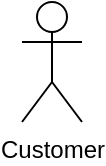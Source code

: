<mxfile version="24.6.5" type="github" pages="7">
  <diagram name="Usecase Diagrams" id="Wgt4_d-_BLN-MJvlTJlJ">
    <mxGraphModel dx="1434" dy="738" grid="1" gridSize="10" guides="1" tooltips="1" connect="1" arrows="1" fold="1" page="1" pageScale="1" pageWidth="850" pageHeight="1100" math="0" shadow="0">
      <root>
        <mxCell id="0" />
        <mxCell id="1" parent="0" />
        <mxCell id="Twyde_G17GgLMPQAhyHG-1" value="Customer" style="shape=umlActor;verticalLabelPosition=bottom;verticalAlign=top;html=1;outlineConnect=0;" vertex="1" parent="1">
          <mxGeometry x="130" y="200" width="30" height="60" as="geometry" />
        </mxCell>
      </root>
    </mxGraphModel>
  </diagram>
  <diagram id="wLqG0A1-bx51U8bKYdAv" name="Communication/Sequence Diagram">
    <mxGraphModel dx="5285" dy="745" grid="1" gridSize="10" guides="1" tooltips="1" connect="1" arrows="1" fold="1" page="1" pageScale="1" pageWidth="850" pageHeight="1100" math="0" shadow="0">
      <root>
        <mxCell id="0" />
        <mxCell id="1" parent="0" />
        <mxCell id="7FnbWEMp2PJIHJoINvtb-75" value="" style="rounded=0;whiteSpace=wrap;html=1;fontSize=13;" parent="1" vertex="1">
          <mxGeometry x="-1470" y="2190" width="500" height="380" as="geometry" />
        </mxCell>
        <mxCell id="Wa_jV4B81PVG2n_hBzCP-1" value="Customer" style="shape=umlActor;verticalLabelPosition=bottom;verticalAlign=top;html=1;outlineConnect=0;fontSize=12;" parent="1" vertex="1">
          <mxGeometry x="270" y="2170" width="40" height="70" as="geometry" />
        </mxCell>
        <mxCell id="Wa_jV4B81PVG2n_hBzCP-2" value="&amp;lt;&amp;lt;user interaction&amp;gt;&amp;gt;&lt;div style=&quot;font-size: 12px;&quot;&gt;UserOperator&lt;/div&gt;" style="rounded=0;whiteSpace=wrap;html=1;fontSize=12;" parent="1" vertex="1">
          <mxGeometry x="510" y="2180" width="130" height="60" as="geometry" />
        </mxCell>
        <mxCell id="Wa_jV4B81PVG2n_hBzCP-3" value="&amp;lt;&amp;lt;coordinator&amp;gt;&amp;gt;&lt;div style=&quot;font-size: 12px;&quot;&gt;CheckoutCoordinator&lt;/div&gt;" style="rounded=0;whiteSpace=wrap;html=1;fontSize=12;" parent="1" vertex="1">
          <mxGeometry x="790" y="2180" width="120" height="60" as="geometry" />
        </mxCell>
        <mxCell id="Wa_jV4B81PVG2n_hBzCP-4" value="&amp;lt;&amp;lt;entity&amp;gt;&amp;gt;&lt;div style=&quot;font-size: 12px;&quot;&gt;Order&lt;/div&gt;" style="rounded=0;whiteSpace=wrap;html=1;fontSize=12;" parent="1" vertex="1">
          <mxGeometry x="670" y="2465" width="120" height="60" as="geometry" />
        </mxCell>
        <mxCell id="Wa_jV4B81PVG2n_hBzCP-5" value="&amp;lt;&amp;lt;proxy&amp;gt;&amp;gt;&lt;div style=&quot;font-size: 12px;&quot;&gt;PaymentProxy&lt;/div&gt;" style="rounded=0;whiteSpace=wrap;html=1;fontSize=12;" parent="1" vertex="1">
          <mxGeometry x="890" y="2465" width="120" height="60" as="geometry" />
        </mxCell>
        <mxCell id="Wa_jV4B81PVG2n_hBzCP-7" value="" style="endArrow=none;html=1;rounded=0;entryX=0;entryY=0.5;entryDx=0;entryDy=0;fontSize=12;" parent="1" target="Wa_jV4B81PVG2n_hBzCP-2" edge="1">
          <mxGeometry width="50" height="50" relative="1" as="geometry">
            <mxPoint x="320" y="2210" as="sourcePoint" />
            <mxPoint x="890" y="2300" as="targetPoint" />
          </mxGeometry>
        </mxCell>
        <mxCell id="Wa_jV4B81PVG2n_hBzCP-8" value="" style="endArrow=none;html=1;rounded=0;entryX=0;entryY=0.5;entryDx=0;entryDy=0;fontSize=12;" parent="1" target="Wa_jV4B81PVG2n_hBzCP-3" edge="1">
          <mxGeometry width="50" height="50" relative="1" as="geometry">
            <mxPoint x="640" y="2210" as="sourcePoint" />
            <mxPoint x="520" y="2220" as="targetPoint" />
          </mxGeometry>
        </mxCell>
        <mxCell id="Wa_jV4B81PVG2n_hBzCP-9" value="" style="endArrow=none;html=1;rounded=0;entryX=0.75;entryY=1;entryDx=0;entryDy=0;exitX=0.5;exitY=0;exitDx=0;exitDy=0;fontSize=12;" parent="1" source="Wa_jV4B81PVG2n_hBzCP-5" target="Wa_jV4B81PVG2n_hBzCP-3" edge="1">
          <mxGeometry width="50" height="50" relative="1" as="geometry">
            <mxPoint x="850" y="2350" as="sourcePoint" />
            <mxPoint x="800" y="2220" as="targetPoint" />
          </mxGeometry>
        </mxCell>
        <mxCell id="Wa_jV4B81PVG2n_hBzCP-10" value="" style="endArrow=none;html=1;rounded=0;exitX=0.5;exitY=0;exitDx=0;exitDy=0;fontSize=12;entryX=0.25;entryY=1;entryDx=0;entryDy=0;" parent="1" source="Wa_jV4B81PVG2n_hBzCP-4" target="Wa_jV4B81PVG2n_hBzCP-3" edge="1">
          <mxGeometry width="50" height="50" relative="1" as="geometry">
            <mxPoint x="860" y="2360" as="sourcePoint" />
            <mxPoint x="820" y="2410" as="targetPoint" />
          </mxGeometry>
        </mxCell>
        <mxCell id="Wa_jV4B81PVG2n_hBzCP-12" value="" style="endArrow=classic;html=1;rounded=0;fontSize=12;" parent="1" edge="1">
          <mxGeometry width="50" height="50" relative="1" as="geometry">
            <mxPoint x="350" y="2190" as="sourcePoint" />
            <mxPoint x="490" y="2190" as="targetPoint" />
          </mxGeometry>
        </mxCell>
        <mxCell id="Wa_jV4B81PVG2n_hBzCP-13" value="C1: Order Request" style="edgeLabel;html=1;align=center;verticalAlign=middle;resizable=0;points=[];fontSize=12;" parent="Wa_jV4B81PVG2n_hBzCP-12" vertex="1" connectable="0">
          <mxGeometry x="0.074" y="6" relative="1" as="geometry">
            <mxPoint x="-5" y="-4" as="offset" />
          </mxGeometry>
        </mxCell>
        <mxCell id="Wa_jV4B81PVG2n_hBzCP-14" value="" style="endArrow=classic;html=1;rounded=0;fontSize=12;" parent="1" edge="1">
          <mxGeometry width="50" height="50" relative="1" as="geometry">
            <mxPoint x="490" y="2230" as="sourcePoint" />
            <mxPoint x="350" y="2230" as="targetPoint" />
          </mxGeometry>
        </mxCell>
        <mxCell id="Wa_jV4B81PVG2n_hBzCP-15" value="C12: Order History" style="edgeLabel;html=1;align=center;verticalAlign=middle;resizable=0;points=[];fontSize=12;" parent="Wa_jV4B81PVG2n_hBzCP-14" vertex="1" connectable="0">
          <mxGeometry x="0.074" y="6" relative="1" as="geometry">
            <mxPoint x="5" y="4" as="offset" />
          </mxGeometry>
        </mxCell>
        <mxCell id="Wa_jV4B81PVG2n_hBzCP-16" value="C2: Order Request" style="endArrow=classic;html=1;rounded=0;fontSize=12;" parent="1" edge="1">
          <mxGeometry x="-0.091" y="10" width="50" height="50" relative="1" as="geometry">
            <mxPoint x="660" y="2190" as="sourcePoint" />
            <mxPoint x="770" y="2190" as="targetPoint" />
            <mxPoint x="-1" as="offset" />
          </mxGeometry>
        </mxCell>
        <mxCell id="Wa_jV4B81PVG2n_hBzCP-17" value="C3: Checkout&amp;nbsp;&lt;div&gt;Request&lt;/div&gt;" style="endArrow=classic;html=1;rounded=0;fontSize=12;" parent="1" edge="1">
          <mxGeometry x="0.14" y="43" width="50" height="50" relative="1" as="geometry">
            <mxPoint x="910" y="2280" as="sourcePoint" />
            <mxPoint x="950" y="2410" as="targetPoint" />
            <mxPoint as="offset" />
          </mxGeometry>
        </mxCell>
        <mxCell id="Wa_jV4B81PVG2n_hBzCP-20" value="C6: Order&amp;nbsp;&lt;div style=&quot;font-size: 12px;&quot;&gt;Result&lt;/div&gt;" style="endArrow=classic;html=1;rounded=0;fontSize=12;" parent="1" edge="1">
          <mxGeometry x="-0.207" y="-26" width="50" height="50" relative="1" as="geometry">
            <mxPoint x="780" y="2300" as="sourcePoint" />
            <mxPoint x="740" y="2400" as="targetPoint" />
            <mxPoint as="offset" />
          </mxGeometry>
        </mxCell>
        <mxCell id="Wa_jV4B81PVG2n_hBzCP-21" value="C7: Order&amp;nbsp;&lt;div style=&quot;font-size: 12px;&quot;&gt;History&lt;/div&gt;" style="endArrow=classic;html=1;rounded=0;fontSize=12;" parent="1" edge="1">
          <mxGeometry x="-0.207" y="-26" width="50" height="50" relative="1" as="geometry">
            <mxPoint x="770" y="2410" as="sourcePoint" />
            <mxPoint x="810" y="2310" as="targetPoint" />
            <mxPoint as="offset" />
          </mxGeometry>
        </mxCell>
        <mxCell id="Wa_jV4B81PVG2n_hBzCP-22" value="C8: Order&amp;nbsp;&lt;div&gt;Status&lt;/div&gt;" style="endArrow=classic;html=1;rounded=0;fontSize=12;" parent="1" edge="1">
          <mxGeometry x="0.016" y="21" width="50" height="50" relative="1" as="geometry">
            <mxPoint x="920" y="2420" as="sourcePoint" />
            <mxPoint x="880" y="2290" as="targetPoint" />
            <mxPoint as="offset" />
          </mxGeometry>
        </mxCell>
        <mxCell id="Wa_jV4B81PVG2n_hBzCP-23" value="&amp;lt;&amp;lt;service&amp;gt;&amp;gt;&lt;div style=&quot;font-size: 12px;&quot;&gt;ProductService&lt;/div&gt;" style="rounded=0;whiteSpace=wrap;html=1;fontSize=12;" parent="1" vertex="1">
          <mxGeometry x="1030" y="2180" width="120" height="60" as="geometry" />
        </mxCell>
        <mxCell id="Wa_jV4B81PVG2n_hBzCP-24" value="C9: Product Request" style="endArrow=classic;html=1;rounded=0;fontSize=12;" parent="1" edge="1">
          <mxGeometry y="20" width="50" height="50" relative="1" as="geometry">
            <mxPoint x="930" y="2190" as="sourcePoint" />
            <mxPoint x="1010" y="2190" as="targetPoint" />
            <mxPoint as="offset" />
          </mxGeometry>
        </mxCell>
        <mxCell id="Wa_jV4B81PVG2n_hBzCP-25" value="" style="endArrow=none;html=1;rounded=0;entryX=1;entryY=0.5;entryDx=0;entryDy=0;exitX=0;exitY=0.5;exitDx=0;exitDy=0;fontSize=12;" parent="1" source="Wa_jV4B81PVG2n_hBzCP-23" target="Wa_jV4B81PVG2n_hBzCP-3" edge="1">
          <mxGeometry width="50" height="50" relative="1" as="geometry">
            <mxPoint x="860" y="2360" as="sourcePoint" />
            <mxPoint x="860" y="2250" as="targetPoint" />
          </mxGeometry>
        </mxCell>
        <mxCell id="Wa_jV4B81PVG2n_hBzCP-26" value="C10: Product Accepted" style="endArrow=classic;html=1;rounded=0;fontSize=12;" parent="1" edge="1">
          <mxGeometry y="20" width="50" height="50" relative="1" as="geometry">
            <mxPoint x="1010" y="2230" as="sourcePoint" />
            <mxPoint x="930" y="2230" as="targetPoint" />
            <mxPoint as="offset" />
          </mxGeometry>
        </mxCell>
        <mxCell id="Wa_jV4B81PVG2n_hBzCP-27" value="C11: Checkout Status" style="endArrow=classic;html=1;rounded=0;fontSize=12;" parent="1" edge="1">
          <mxGeometry y="20" width="50" height="50" relative="1" as="geometry">
            <mxPoint x="760" y="2230" as="sourcePoint" />
            <mxPoint x="660" y="2230" as="targetPoint" />
            <mxPoint as="offset" />
          </mxGeometry>
        </mxCell>
        <mxCell id="Wa_jV4B81PVG2n_hBzCP-28" value="&amp;lt;&amp;lt;service&amp;gt;&amp;gt;&lt;div style=&quot;font-size: 12px;&quot;&gt;EmailService&lt;/div&gt;" style="rounded=0;whiteSpace=wrap;html=1;fontSize=12;" parent="1" vertex="1">
          <mxGeometry x="790" y="2000" width="120" height="60" as="geometry" />
        </mxCell>
        <mxCell id="Wa_jV4B81PVG2n_hBzCP-29" value="" style="endArrow=none;html=1;rounded=0;entryX=0.5;entryY=1;entryDx=0;entryDy=0;exitX=0.5;exitY=0;exitDx=0;exitDy=0;" parent="1" source="Wa_jV4B81PVG2n_hBzCP-3" target="Wa_jV4B81PVG2n_hBzCP-28" edge="1">
          <mxGeometry width="50" height="50" relative="1" as="geometry">
            <mxPoint x="840" y="2350" as="sourcePoint" />
            <mxPoint x="890" y="2300" as="targetPoint" />
          </mxGeometry>
        </mxCell>
        <mxCell id="Wa_jV4B81PVG2n_hBzCP-30" value="C8.1: Order Status" style="endArrow=classic;html=1;rounded=0;fontSize=12;" parent="1" edge="1">
          <mxGeometry y="60" width="50" height="50" relative="1" as="geometry">
            <mxPoint x="830" y="2150" as="sourcePoint" />
            <mxPoint x="830" y="2090" as="targetPoint" />
            <mxPoint y="1" as="offset" />
          </mxGeometry>
        </mxCell>
        <mxCell id="FnPRkQpF6sNc6OkEJtjU-1" value="" style="endArrow=none;html=1;rounded=0;entryX=0.75;entryY=1;entryDx=0;entryDy=0;fontSize=12;" parent="1" edge="1">
          <mxGeometry width="50" height="50" relative="1" as="geometry">
            <mxPoint x="1160" y="2495" as="sourcePoint" />
            <mxPoint x="1010" y="2495" as="targetPoint" />
          </mxGeometry>
        </mxCell>
        <mxCell id="FnPRkQpF6sNc6OkEJtjU-2" value="C4: Payment&amp;nbsp;&lt;div style=&quot;font-size: 12px;&quot;&gt;Request&lt;/div&gt;" style="endArrow=classic;html=1;rounded=0;fontSize=12;" parent="1" edge="1">
          <mxGeometry y="20" width="50" height="50" relative="1" as="geometry">
            <mxPoint x="1040" y="2475" as="sourcePoint" />
            <mxPoint x="1120" y="2475" as="targetPoint" />
            <mxPoint as="offset" />
          </mxGeometry>
        </mxCell>
        <mxCell id="FnPRkQpF6sNc6OkEJtjU-3" value="C4: Payment&amp;nbsp;&lt;div style=&quot;font-size: 12px;&quot;&gt;Request&lt;/div&gt;" style="endArrow=classic;html=1;rounded=0;fontSize=12;" parent="1" edge="1">
          <mxGeometry y="30" width="50" height="50" relative="1" as="geometry">
            <mxPoint x="1120" y="2515" as="sourcePoint" />
            <mxPoint x="1040" y="2515" as="targetPoint" />
            <mxPoint as="offset" />
          </mxGeometry>
        </mxCell>
        <mxCell id="FnPRkQpF6sNc6OkEJtjU-5" value="Customer" style="shape=umlActor;verticalLabelPosition=bottom;verticalAlign=top;html=1;outlineConnect=0;fontSize=12;" parent="1" vertex="1">
          <mxGeometry x="-840" y="1250" width="40" height="70" as="geometry" />
        </mxCell>
        <mxCell id="FnPRkQpF6sNc6OkEJtjU-6" value="&amp;lt;&amp;lt;user interaction&amp;gt;&amp;gt;&lt;div style=&quot;font-size: 12px;&quot;&gt;CustomerInteraction&lt;/div&gt;" style="rounded=0;whiteSpace=wrap;html=1;fontSize=12;" parent="1" vertex="1">
          <mxGeometry x="-600" y="1260" width="130" height="60" as="geometry" />
        </mxCell>
        <mxCell id="FnPRkQpF6sNc6OkEJtjU-8" value="" style="endArrow=none;html=1;rounded=0;entryX=0;entryY=0.5;entryDx=0;entryDy=0;fontSize=12;" parent="1" target="FnPRkQpF6sNc6OkEJtjU-6" edge="1">
          <mxGeometry width="50" height="50" relative="1" as="geometry">
            <mxPoint x="-790" y="1290" as="sourcePoint" />
            <mxPoint x="-220" y="1380" as="targetPoint" />
          </mxGeometry>
        </mxCell>
        <mxCell id="FnPRkQpF6sNc6OkEJtjU-9" value="" style="endArrow=none;html=1;rounded=0;entryX=0;entryY=0.5;entryDx=0;entryDy=0;fontSize=12;" parent="1" edge="1">
          <mxGeometry width="50" height="50" relative="1" as="geometry">
            <mxPoint x="-470" y="1290" as="sourcePoint" />
            <mxPoint x="-320" y="1290" as="targetPoint" />
          </mxGeometry>
        </mxCell>
        <mxCell id="FnPRkQpF6sNc6OkEJtjU-10" value="" style="endArrow=classic;html=1;rounded=0;fontSize=12;" parent="1" edge="1">
          <mxGeometry width="50" height="50" relative="1" as="geometry">
            <mxPoint x="-760" y="1270" as="sourcePoint" />
            <mxPoint x="-620" y="1270" as="targetPoint" />
          </mxGeometry>
        </mxCell>
        <mxCell id="FnPRkQpF6sNc6OkEJtjU-11" value="C1: View Cart Request" style="edgeLabel;html=1;align=center;verticalAlign=middle;resizable=0;points=[];fontSize=12;" parent="FnPRkQpF6sNc6OkEJtjU-10" vertex="1" connectable="0">
          <mxGeometry x="0.074" y="6" relative="1" as="geometry">
            <mxPoint x="-5" y="-4" as="offset" />
          </mxGeometry>
        </mxCell>
        <mxCell id="FnPRkQpF6sNc6OkEJtjU-12" value="" style="endArrow=classic;html=1;rounded=0;fontSize=12;" parent="1" edge="1">
          <mxGeometry width="50" height="50" relative="1" as="geometry">
            <mxPoint x="-620" y="1310" as="sourcePoint" />
            <mxPoint x="-760" y="1310" as="targetPoint" />
          </mxGeometry>
        </mxCell>
        <mxCell id="FnPRkQpF6sNc6OkEJtjU-13" value="&lt;div&gt;C3.1 Cart Is Empty&lt;/div&gt;C4: Cart Information" style="edgeLabel;html=1;align=center;verticalAlign=middle;resizable=0;points=[];fontSize=12;" parent="FnPRkQpF6sNc6OkEJtjU-12" vertex="1" connectable="0">
          <mxGeometry x="0.074" y="6" relative="1" as="geometry">
            <mxPoint x="5" y="14" as="offset" />
          </mxGeometry>
        </mxCell>
        <mxCell id="FnPRkQpF6sNc6OkEJtjU-14" value="C2: Cart Request" style="endArrow=classic;html=1;rounded=0;fontSize=12;" parent="1" edge="1">
          <mxGeometry x="-0.091" y="10" width="50" height="50" relative="1" as="geometry">
            <mxPoint x="-450" y="1270" as="sourcePoint" />
            <mxPoint x="-340" y="1270" as="targetPoint" />
            <mxPoint x="-1" as="offset" />
          </mxGeometry>
        </mxCell>
        <mxCell id="FnPRkQpF6sNc6OkEJtjU-15" value="&amp;lt;&amp;lt;service&amp;gt;&amp;gt;&lt;div style=&quot;font-size: 12px;&quot;&gt;CartService&lt;/div&gt;" style="rounded=0;whiteSpace=wrap;html=1;fontSize=12;" parent="1" vertex="1">
          <mxGeometry x="-320" y="1260" width="120" height="60" as="geometry" />
        </mxCell>
        <mxCell id="FnPRkQpF6sNc6OkEJtjU-19" value="&lt;div&gt;C3: Customer&#39;s Cart&lt;br&gt;&lt;/div&gt;" style="endArrow=classic;html=1;rounded=0;fontSize=12;" parent="1" edge="1">
          <mxGeometry y="20" width="50" height="50" relative="1" as="geometry">
            <mxPoint x="-350" y="1310" as="sourcePoint" />
            <mxPoint x="-450" y="1310" as="targetPoint" />
            <mxPoint as="offset" />
          </mxGeometry>
        </mxCell>
        <mxCell id="FnPRkQpF6sNc6OkEJtjU-25" value="&amp;lt;&amp;lt;external system&amp;gt;&amp;gt;&lt;div style=&quot;font-size: 12px;&quot;&gt;External Payment&lt;/div&gt;&lt;div style=&quot;font-size: 12px;&quot;&gt;System&lt;/div&gt;" style="rounded=0;whiteSpace=wrap;html=1;fontSize=12;" parent="1" vertex="1">
          <mxGeometry x="1160" y="2465" width="120" height="60" as="geometry" />
        </mxCell>
        <mxCell id="FnPRkQpF6sNc6OkEJtjU-26" value="Customer" style="shape=umlActor;verticalLabelPosition=bottom;verticalAlign=top;html=1;outlineConnect=0;fontSize=12;" parent="1" vertex="1">
          <mxGeometry x="-860" y="1590" width="40" height="70" as="geometry" />
        </mxCell>
        <mxCell id="FnPRkQpF6sNc6OkEJtjU-27" value="&amp;lt;&amp;lt;user interaction&amp;gt;&amp;gt;&lt;div style=&quot;font-size: 12px;&quot;&gt;CustomerInteraction&lt;/div&gt;" style="rounded=0;whiteSpace=wrap;html=1;fontSize=12;" parent="1" vertex="1">
          <mxGeometry x="-590" y="1600" width="130" height="60" as="geometry" />
        </mxCell>
        <mxCell id="FnPRkQpF6sNc6OkEJtjU-28" value="" style="endArrow=none;html=1;rounded=0;entryX=0;entryY=0.5;entryDx=0;entryDy=0;fontSize=12;" parent="1" target="FnPRkQpF6sNc6OkEJtjU-27" edge="1">
          <mxGeometry width="50" height="50" relative="1" as="geometry">
            <mxPoint x="-800" y="1630" as="sourcePoint" />
            <mxPoint x="-210" y="1720" as="targetPoint" />
          </mxGeometry>
        </mxCell>
        <mxCell id="FnPRkQpF6sNc6OkEJtjU-29" value="" style="endArrow=none;html=1;rounded=0;entryX=0;entryY=0.5;entryDx=0;entryDy=0;fontSize=12;" parent="1" edge="1">
          <mxGeometry width="50" height="50" relative="1" as="geometry">
            <mxPoint x="-460" y="1630" as="sourcePoint" />
            <mxPoint x="-310" y="1630" as="targetPoint" />
          </mxGeometry>
        </mxCell>
        <mxCell id="FnPRkQpF6sNc6OkEJtjU-30" value="" style="endArrow=classic;html=1;rounded=0;fontSize=12;" parent="1" edge="1">
          <mxGeometry width="50" height="50" relative="1" as="geometry">
            <mxPoint x="-780" y="1620" as="sourcePoint" />
            <mxPoint x="-620" y="1620" as="targetPoint" />
          </mxGeometry>
        </mxCell>
        <mxCell id="FnPRkQpF6sNc6OkEJtjU-31" value="C1: Add Cart Request From Product" style="edgeLabel;html=1;align=center;verticalAlign=middle;resizable=0;points=[];fontSize=12;" parent="FnPRkQpF6sNc6OkEJtjU-30" vertex="1" connectable="0">
          <mxGeometry x="0.074" y="6" relative="1" as="geometry">
            <mxPoint x="-6" y="-14" as="offset" />
          </mxGeometry>
        </mxCell>
        <mxCell id="FnPRkQpF6sNc6OkEJtjU-32" value="" style="endArrow=classic;html=1;rounded=0;fontSize=12;" parent="1" edge="1">
          <mxGeometry width="50" height="50" relative="1" as="geometry">
            <mxPoint x="-630" y="1650" as="sourcePoint" />
            <mxPoint x="-770" y="1650" as="targetPoint" />
          </mxGeometry>
        </mxCell>
        <mxCell id="FnPRkQpF6sNc6OkEJtjU-33" value="&lt;div&gt;C2.2: Add To Cart Error Message&lt;/div&gt;C6: Cart List Information" style="edgeLabel;html=1;align=center;verticalAlign=middle;resizable=0;points=[];fontSize=12;" parent="FnPRkQpF6sNc6OkEJtjU-32" vertex="1" connectable="0">
          <mxGeometry x="0.074" y="6" relative="1" as="geometry">
            <mxPoint x="5" y="14" as="offset" />
          </mxGeometry>
        </mxCell>
        <mxCell id="FnPRkQpF6sNc6OkEJtjU-34" value="C2: Add Cart Request" style="endArrow=classic;html=1;rounded=0;fontSize=12;" parent="1" edge="1">
          <mxGeometry x="-0.091" y="10" width="50" height="50" relative="1" as="geometry">
            <mxPoint x="-440" y="1610" as="sourcePoint" />
            <mxPoint x="-330" y="1610" as="targetPoint" />
            <mxPoint x="-1" as="offset" />
          </mxGeometry>
        </mxCell>
        <mxCell id="FnPRkQpF6sNc6OkEJtjU-35" value="&amp;lt;&amp;lt;coordinator&amp;gt;&amp;gt;&lt;div style=&quot;font-size: 12px;&quot;&gt;CartService&lt;/div&gt;" style="rounded=0;whiteSpace=wrap;html=1;fontSize=12;" parent="1" vertex="1">
          <mxGeometry x="-310" y="1600" width="120" height="60" as="geometry" />
        </mxCell>
        <mxCell id="FnPRkQpF6sNc6OkEJtjU-36" value="&lt;div&gt;C2.1: Reject Invalid Cart Request&lt;/div&gt;C5: Customer&#39;s Cart" style="endArrow=classic;html=1;rounded=0;fontSize=12;" parent="1" edge="1">
          <mxGeometry x="-0.2" y="30" width="50" height="50" relative="1" as="geometry">
            <mxPoint x="-340" y="1650" as="sourcePoint" />
            <mxPoint x="-440" y="1650" as="targetPoint" />
            <mxPoint as="offset" />
          </mxGeometry>
        </mxCell>
        <mxCell id="FnPRkQpF6sNc6OkEJtjU-37" value="C3: Create Cart Request" style="endArrow=classic;html=1;rounded=0;fontSize=12;" parent="1" edge="1">
          <mxGeometry x="-0.091" y="10" width="50" height="50" relative="1" as="geometry">
            <mxPoint x="-160" y="1610" as="sourcePoint" />
            <mxPoint x="-50" y="1610" as="targetPoint" />
            <mxPoint x="-1" as="offset" />
          </mxGeometry>
        </mxCell>
        <mxCell id="FnPRkQpF6sNc6OkEJtjU-38" value="&amp;lt;&amp;lt;entity&amp;gt;&amp;gt;&lt;div style=&quot;font-size: 12px;&quot;&gt;Cart&lt;/div&gt;" style="rounded=0;whiteSpace=wrap;html=1;fontSize=12;" parent="1" vertex="1">
          <mxGeometry x="-30" y="1600" width="120" height="60" as="geometry" />
        </mxCell>
        <mxCell id="FnPRkQpF6sNc6OkEJtjU-39" value="C4: Cart Item Information" style="endArrow=classic;html=1;rounded=0;fontSize=12;" parent="1" edge="1">
          <mxGeometry x="0.009" y="20" width="50" height="50" relative="1" as="geometry">
            <mxPoint x="-60" y="1650" as="sourcePoint" />
            <mxPoint x="-160" y="1650" as="targetPoint" />
            <mxPoint as="offset" />
          </mxGeometry>
        </mxCell>
        <mxCell id="FnPRkQpF6sNc6OkEJtjU-40" value="" style="endArrow=none;html=1;rounded=0;entryX=0;entryY=0.5;entryDx=0;entryDy=0;fontSize=12;" parent="1" target="FnPRkQpF6sNc6OkEJtjU-38" edge="1">
          <mxGeometry width="50" height="50" relative="1" as="geometry">
            <mxPoint x="-190" y="1629.57" as="sourcePoint" />
            <mxPoint x="-40" y="1629.57" as="targetPoint" />
          </mxGeometry>
        </mxCell>
        <mxCell id="FnPRkQpF6sNc6OkEJtjU-41" value="Customer" style="shape=umlActor;verticalLabelPosition=bottom;verticalAlign=top;html=1;outlineConnect=0;fontSize=12;" parent="1" vertex="1">
          <mxGeometry x="-860" y="1780" width="40" height="70" as="geometry" />
        </mxCell>
        <mxCell id="FnPRkQpF6sNc6OkEJtjU-42" value="&amp;lt;&amp;lt;user interaction&amp;gt;&amp;gt;&lt;div style=&quot;font-size: 12px;&quot;&gt;UserOperator&lt;/div&gt;" style="rounded=0;whiteSpace=wrap;html=1;fontSize=12;" parent="1" vertex="1">
          <mxGeometry x="-620" y="1790" width="130" height="60" as="geometry" />
        </mxCell>
        <mxCell id="FnPRkQpF6sNc6OkEJtjU-43" value="" style="endArrow=none;html=1;rounded=0;entryX=0;entryY=0.5;entryDx=0;entryDy=0;fontSize=12;" parent="1" target="FnPRkQpF6sNc6OkEJtjU-42" edge="1">
          <mxGeometry width="50" height="50" relative="1" as="geometry">
            <mxPoint x="-810" y="1820" as="sourcePoint" />
            <mxPoint x="-240" y="1910" as="targetPoint" />
          </mxGeometry>
        </mxCell>
        <mxCell id="FnPRkQpF6sNc6OkEJtjU-44" value="" style="endArrow=none;html=1;rounded=0;entryX=0;entryY=0.5;entryDx=0;entryDy=0;fontSize=12;" parent="1" edge="1">
          <mxGeometry width="50" height="50" relative="1" as="geometry">
            <mxPoint x="-490" y="1820" as="sourcePoint" />
            <mxPoint x="-340" y="1820" as="targetPoint" />
          </mxGeometry>
        </mxCell>
        <mxCell id="FnPRkQpF6sNc6OkEJtjU-45" value="" style="endArrow=classic;html=1;rounded=0;fontSize=12;" parent="1" edge="1">
          <mxGeometry width="50" height="50" relative="1" as="geometry">
            <mxPoint x="-780" y="1800" as="sourcePoint" />
            <mxPoint x="-640" y="1800" as="targetPoint" />
          </mxGeometry>
        </mxCell>
        <mxCell id="FnPRkQpF6sNc6OkEJtjU-46" value="C1: Remove Cart Request&lt;div&gt;C3: Accept Remove Cart&lt;/div&gt;" style="edgeLabel;html=1;align=center;verticalAlign=middle;resizable=0;points=[];fontSize=12;" parent="FnPRkQpF6sNc6OkEJtjU-45" vertex="1" connectable="0">
          <mxGeometry x="0.074" y="6" relative="1" as="geometry">
            <mxPoint x="-5" y="-4" as="offset" />
          </mxGeometry>
        </mxCell>
        <mxCell id="FnPRkQpF6sNc6OkEJtjU-47" value="" style="endArrow=classic;html=1;rounded=0;fontSize=12;" parent="1" edge="1">
          <mxGeometry width="50" height="50" relative="1" as="geometry">
            <mxPoint x="-640" y="1840" as="sourcePoint" />
            <mxPoint x="-780" y="1840" as="targetPoint" />
          </mxGeometry>
        </mxCell>
        <mxCell id="FnPRkQpF6sNc6OkEJtjU-48" value="&lt;div&gt;C2: Confirm Remove Cart&lt;/div&gt;&lt;div&gt;C3.1: Cancel Remove Cart&lt;/div&gt;C8: Cart List Information" style="edgeLabel;html=1;align=center;verticalAlign=middle;resizable=0;points=[];fontSize=12;" parent="FnPRkQpF6sNc6OkEJtjU-47" vertex="1" connectable="0">
          <mxGeometry x="0.074" y="6" relative="1" as="geometry">
            <mxPoint x="5" y="24" as="offset" />
          </mxGeometry>
        </mxCell>
        <mxCell id="FnPRkQpF6sNc6OkEJtjU-49" value="C4: Remove Cart Request" style="endArrow=classic;html=1;rounded=0;fontSize=12;" parent="1" edge="1">
          <mxGeometry x="-0.091" y="10" width="50" height="50" relative="1" as="geometry">
            <mxPoint x="-470" y="1800" as="sourcePoint" />
            <mxPoint x="-360" y="1800" as="targetPoint" />
            <mxPoint x="-1" as="offset" />
          </mxGeometry>
        </mxCell>
        <mxCell id="FnPRkQpF6sNc6OkEJtjU-50" value="&amp;lt;&amp;lt;service&amp;gt;&amp;gt;&lt;div style=&quot;font-size: 12px;&quot;&gt;CartService&lt;/div&gt;" style="rounded=0;whiteSpace=wrap;html=1;fontSize=12;" parent="1" vertex="1">
          <mxGeometry x="-340" y="1790" width="120" height="60" as="geometry" />
        </mxCell>
        <mxCell id="FnPRkQpF6sNc6OkEJtjU-51" value="C7: Customer&#39;s Cart" style="endArrow=classic;html=1;rounded=0;fontSize=12;" parent="1" edge="1">
          <mxGeometry x="0.009" y="20" width="50" height="50" relative="1" as="geometry">
            <mxPoint x="-370" y="1840" as="sourcePoint" />
            <mxPoint x="-470" y="1840" as="targetPoint" />
            <mxPoint as="offset" />
          </mxGeometry>
        </mxCell>
        <mxCell id="FnPRkQpF6sNc6OkEJtjU-52" value="C5: Remove Cart Request" style="endArrow=classic;html=1;rounded=0;fontSize=12;" parent="1" edge="1">
          <mxGeometry x="-0.1" y="10" width="50" height="50" relative="1" as="geometry">
            <mxPoint x="-190" y="1800" as="sourcePoint" />
            <mxPoint x="-80" y="1800" as="targetPoint" />
            <mxPoint as="offset" />
          </mxGeometry>
        </mxCell>
        <mxCell id="FnPRkQpF6sNc6OkEJtjU-53" value="&amp;lt;&amp;lt;entity&amp;gt;&amp;gt;&lt;div style=&quot;font-size: 12px;&quot;&gt;Cart&lt;/div&gt;" style="rounded=0;whiteSpace=wrap;html=1;fontSize=12;" parent="1" vertex="1">
          <mxGeometry x="-60" y="1790" width="120" height="60" as="geometry" />
        </mxCell>
        <mxCell id="FnPRkQpF6sNc6OkEJtjU-54" value="C6: Cart Item&amp;nbsp;&lt;div&gt;Remove Status&lt;/div&gt;" style="endArrow=classic;html=1;rounded=0;fontSize=12;" parent="1" edge="1">
          <mxGeometry x="0.009" y="20" width="50" height="50" relative="1" as="geometry">
            <mxPoint x="-90" y="1840" as="sourcePoint" />
            <mxPoint x="-190" y="1840" as="targetPoint" />
            <mxPoint as="offset" />
          </mxGeometry>
        </mxCell>
        <mxCell id="FnPRkQpF6sNc6OkEJtjU-55" value="" style="endArrow=none;html=1;rounded=0;entryX=0;entryY=0.5;entryDx=0;entryDy=0;fontSize=12;" parent="1" target="FnPRkQpF6sNc6OkEJtjU-53" edge="1">
          <mxGeometry width="50" height="50" relative="1" as="geometry">
            <mxPoint x="-220" y="1819.57" as="sourcePoint" />
            <mxPoint x="-70" y="1819.57" as="targetPoint" />
          </mxGeometry>
        </mxCell>
        <mxCell id="HLjHZjicE62Kv4JlI9dr-1" value="Customer" style="shape=umlActor;verticalLabelPosition=bottom;verticalAlign=top;html=1;outlineConnect=0;fontSize=12;" parent="1" vertex="1">
          <mxGeometry x="1380" y="2870" width="40" height="70" as="geometry" />
        </mxCell>
        <mxCell id="HLjHZjicE62Kv4JlI9dr-2" value="&amp;lt;&amp;lt;user interaction&amp;gt;&amp;gt;&lt;div style=&quot;font-size: 12px;&quot;&gt;User Interface&lt;/div&gt;" style="rounded=0;whiteSpace=wrap;html=1;fontSize=12;" parent="1" vertex="1">
          <mxGeometry x="1620" y="2880" width="130" height="60" as="geometry" />
        </mxCell>
        <mxCell id="HLjHZjicE62Kv4JlI9dr-3" value="" style="endArrow=none;html=1;rounded=0;entryX=0;entryY=0.5;entryDx=0;entryDy=0;fontSize=12;" parent="1" target="HLjHZjicE62Kv4JlI9dr-2" edge="1">
          <mxGeometry width="50" height="50" relative="1" as="geometry">
            <mxPoint x="1430" y="2910" as="sourcePoint" />
            <mxPoint x="1620" y="2910" as="targetPoint" />
          </mxGeometry>
        </mxCell>
        <mxCell id="HLjHZjicE62Kv4JlI9dr-4" value="" style="endArrow=classic;html=1;rounded=0;" parent="1" edge="1">
          <mxGeometry width="50" height="50" relative="1" as="geometry">
            <mxPoint x="1460" y="2890" as="sourcePoint" />
            <mxPoint x="1590" y="2890" as="targetPoint" />
          </mxGeometry>
        </mxCell>
        <mxCell id="HLjHZjicE62Kv4JlI9dr-5" value="C1: Checkout Request" style="edgeLabel;html=1;align=center;verticalAlign=middle;resizable=0;points=[];" parent="HLjHZjicE62Kv4JlI9dr-4" vertex="1" connectable="0">
          <mxGeometry x="0.31" y="-1" relative="1" as="geometry">
            <mxPoint x="-25" y="-11" as="offset" />
          </mxGeometry>
        </mxCell>
        <mxCell id="HLjHZjicE62Kv4JlI9dr-6" value="&amp;lt;&amp;lt;service&amp;gt;&amp;gt;&lt;div style=&quot;font-size: 12px;&quot;&gt;Order Service&lt;/div&gt;" style="rounded=0;whiteSpace=wrap;html=1;fontSize=12;" parent="1" vertex="1">
          <mxGeometry x="1620" y="3120" width="130" height="60" as="geometry" />
        </mxCell>
        <mxCell id="HLjHZjicE62Kv4JlI9dr-9" value="" style="endArrow=none;html=1;rounded=0;entryX=0.5;entryY=1;entryDx=0;entryDy=0;fontSize=12;exitX=0.5;exitY=0;exitDx=0;exitDy=0;" parent="1" source="HLjHZjicE62Kv4JlI9dr-6" target="HLjHZjicE62Kv4JlI9dr-2" edge="1">
          <mxGeometry width="50" height="50" relative="1" as="geometry">
            <mxPoint x="1440" y="2920" as="sourcePoint" />
            <mxPoint x="1630" y="2920" as="targetPoint" />
          </mxGeometry>
        </mxCell>
        <mxCell id="HLjHZjicE62Kv4JlI9dr-10" value="" style="endArrow=classic;html=1;rounded=0;" parent="1" edge="1">
          <mxGeometry width="50" height="50" relative="1" as="geometry">
            <mxPoint x="1669.76" y="2980" as="sourcePoint" />
            <mxPoint x="1669.76" y="3080" as="targetPoint" />
          </mxGeometry>
        </mxCell>
        <mxCell id="HLjHZjicE62Kv4JlI9dr-11" value="C2: Cart&lt;div&gt;Information&lt;/div&gt;" style="edgeLabel;html=1;align=center;verticalAlign=middle;resizable=0;points=[];" parent="HLjHZjicE62Kv4JlI9dr-10" vertex="1" connectable="0">
          <mxGeometry x="0.31" y="-1" relative="1" as="geometry">
            <mxPoint x="-39" y="-16" as="offset" />
          </mxGeometry>
        </mxCell>
        <mxCell id="HLjHZjicE62Kv4JlI9dr-12" value="" style="endArrow=classic;html=1;rounded=0;" parent="1" edge="1">
          <mxGeometry width="50" height="50" relative="1" as="geometry">
            <mxPoint x="1699.76" y="3080" as="sourcePoint" />
            <mxPoint x="1699.76" y="2980" as="targetPoint" />
          </mxGeometry>
        </mxCell>
        <mxCell id="HLjHZjicE62Kv4JlI9dr-13" value="C4: Order&lt;div&gt;Information&lt;/div&gt;" style="edgeLabel;html=1;align=center;verticalAlign=middle;resizable=0;points=[];" parent="HLjHZjicE62Kv4JlI9dr-12" vertex="1" connectable="0">
          <mxGeometry x="0.31" y="-1" relative="1" as="geometry">
            <mxPoint x="29" y="16" as="offset" />
          </mxGeometry>
        </mxCell>
        <mxCell id="HLjHZjicE62Kv4JlI9dr-14" value="&amp;lt;&amp;lt;state&amp;nbsp;&lt;div&gt;depedent control&amp;gt;&amp;gt;&lt;div style=&quot;font-size: 12px;&quot;&gt;Checkout Control&lt;/div&gt;&lt;/div&gt;" style="rounded=0;whiteSpace=wrap;html=1;fontSize=12;" parent="1" vertex="1">
          <mxGeometry x="1900" y="2880" width="130" height="60" as="geometry" />
        </mxCell>
        <mxCell id="HLjHZjicE62Kv4JlI9dr-15" value="" style="endArrow=none;html=1;rounded=0;entryX=1;entryY=0.5;entryDx=0;entryDy=0;fontSize=12;exitX=0;exitY=0.5;exitDx=0;exitDy=0;" parent="1" source="HLjHZjicE62Kv4JlI9dr-14" target="HLjHZjicE62Kv4JlI9dr-2" edge="1">
          <mxGeometry width="50" height="50" relative="1" as="geometry">
            <mxPoint x="1695" y="3080" as="sourcePoint" />
            <mxPoint x="1695" y="2950" as="targetPoint" />
          </mxGeometry>
        </mxCell>
        <mxCell id="HLjHZjicE62Kv4JlI9dr-16" value="" style="endArrow=classic;html=1;rounded=0;" parent="1" edge="1">
          <mxGeometry width="50" height="50" relative="1" as="geometry">
            <mxPoint x="1770" y="2890" as="sourcePoint" />
            <mxPoint x="1880" y="2890" as="targetPoint" />
          </mxGeometry>
        </mxCell>
        <mxCell id="HLjHZjicE62Kv4JlI9dr-17" value="C4: Order Created" style="edgeLabel;html=1;align=center;verticalAlign=middle;resizable=0;points=[];" parent="HLjHZjicE62Kv4JlI9dr-16" vertex="1" connectable="0">
          <mxGeometry x="0.31" y="-1" relative="1" as="geometry">
            <mxPoint x="-19" y="-11" as="offset" />
          </mxGeometry>
        </mxCell>
        <mxCell id="HLjHZjicE62Kv4JlI9dr-18" value="&amp;lt;&amp;lt;proxy&amp;gt;&amp;gt;&lt;div style=&quot;font-size: 12px;&quot;&gt;PaymentProxy&lt;/div&gt;" style="rounded=0;whiteSpace=wrap;html=1;fontSize=12;" parent="1" vertex="1">
          <mxGeometry x="1900" y="3120" width="130" height="60" as="geometry" />
        </mxCell>
        <mxCell id="HLjHZjicE62Kv4JlI9dr-19" value="" style="endArrow=none;html=1;rounded=0;fontSize=12;exitX=0;exitY=0.5;exitDx=0;exitDy=0;entryX=1;entryY=0.5;entryDx=0;entryDy=0;" parent="1" source="HLjHZjicE62Kv4JlI9dr-22" target="HLjHZjicE62Kv4JlI9dr-18" edge="1">
          <mxGeometry width="50" height="50" relative="1" as="geometry">
            <mxPoint x="2170" y="3100" as="sourcePoint" />
            <mxPoint x="2030" y="3100" as="targetPoint" />
          </mxGeometry>
        </mxCell>
        <mxCell id="HLjHZjicE62Kv4JlI9dr-20" value="&lt;font style=&quot;font-size: 11px;&quot;&gt;C6: P&lt;/font&gt;&lt;span style=&quot;font-size: 11px;&quot;&gt;ayment Authentication&lt;/span&gt;" style="endArrow=classic;html=1;rounded=0;fontSize=12;" parent="1" edge="1">
          <mxGeometry y="10" width="50" height="50" relative="1" as="geometry">
            <mxPoint x="2050" y="3129.76" as="sourcePoint" />
            <mxPoint x="2180" y="3129.76" as="targetPoint" />
            <mxPoint as="offset" />
          </mxGeometry>
        </mxCell>
        <mxCell id="HLjHZjicE62Kv4JlI9dr-21" value="&lt;font style=&quot;font-size: 11px;&quot;&gt;C7: Payment Status&lt;/font&gt;" style="endArrow=classic;html=1;rounded=0;fontSize=12;" parent="1" edge="1">
          <mxGeometry x="-0.077" y="10" width="50" height="50" relative="1" as="geometry">
            <mxPoint x="2180" y="3169.76" as="sourcePoint" />
            <mxPoint x="2050" y="3169.76" as="targetPoint" />
            <mxPoint as="offset" />
          </mxGeometry>
        </mxCell>
        <mxCell id="HLjHZjicE62Kv4JlI9dr-22" value="&amp;lt;&amp;lt;external system&amp;gt;&amp;gt;&lt;div style=&quot;font-size: 12px;&quot;&gt;External Payment&lt;/div&gt;&lt;div style=&quot;font-size: 12px;&quot;&gt;System&lt;/div&gt;" style="rounded=0;whiteSpace=wrap;html=1;fontSize=12;" parent="1" vertex="1">
          <mxGeometry x="2200" y="3120" width="120" height="60" as="geometry" />
        </mxCell>
        <mxCell id="HLjHZjicE62Kv4JlI9dr-23" value="" style="endArrow=classic;html=1;rounded=0;" parent="1" edge="1">
          <mxGeometry width="50" height="50" relative="1" as="geometry">
            <mxPoint x="1949.76" y="2980" as="sourcePoint" />
            <mxPoint x="1949.76" y="3080" as="targetPoint" />
          </mxGeometry>
        </mxCell>
        <mxCell id="HLjHZjicE62Kv4JlI9dr-24" value="C5: Payment&amp;nbsp;&lt;div&gt;Request&lt;/div&gt;" style="edgeLabel;html=1;align=center;verticalAlign=middle;resizable=0;points=[];" parent="HLjHZjicE62Kv4JlI9dr-23" vertex="1" connectable="0">
          <mxGeometry x="0.31" y="-1" relative="1" as="geometry">
            <mxPoint x="-34" y="-25" as="offset" />
          </mxGeometry>
        </mxCell>
        <mxCell id="HLjHZjicE62Kv4JlI9dr-25" value="" style="endArrow=classic;html=1;rounded=0;fontSize=12;" parent="1" edge="1">
          <mxGeometry y="-60" width="50" height="50" relative="1" as="geometry">
            <mxPoint x="1979.76" y="3080" as="sourcePoint" />
            <mxPoint x="1979.76" y="2980" as="targetPoint" />
            <mxPoint as="offset" />
          </mxGeometry>
        </mxCell>
        <mxCell id="HLjHZjicE62Kv4JlI9dr-58" value="C8: Payment&amp;nbsp;Accepted&lt;div style=&quot;font-size: 12px;&quot;&gt;&lt;font style=&quot;font-size: 11px;&quot;&gt;C7.1: Payment&amp;nbsp;&lt;/font&gt;&lt;span style=&quot;font-size: 11px;&quot;&gt;Refuse&lt;/span&gt;&lt;/div&gt;" style="edgeLabel;html=1;align=center;verticalAlign=middle;resizable=0;points=[];" parent="HLjHZjicE62Kv4JlI9dr-25" vertex="1" connectable="0">
          <mxGeometry x="0.217" y="-4" relative="1" as="geometry">
            <mxPoint x="56" y="11" as="offset" />
          </mxGeometry>
        </mxCell>
        <mxCell id="HLjHZjicE62Kv4JlI9dr-26" value="" style="endArrow=none;html=1;rounded=0;entryX=0.5;entryY=1;entryDx=0;entryDy=0;fontSize=12;exitX=0.5;exitY=0;exitDx=0;exitDy=0;" parent="1" source="HLjHZjicE62Kv4JlI9dr-18" target="HLjHZjicE62Kv4JlI9dr-14" edge="1">
          <mxGeometry width="50" height="50" relative="1" as="geometry">
            <mxPoint x="1695" y="3080" as="sourcePoint" />
            <mxPoint x="1695" y="2950" as="targetPoint" />
          </mxGeometry>
        </mxCell>
        <mxCell id="HLjHZjicE62Kv4JlI9dr-27" value="" style="endArrow=none;html=1;rounded=0;entryX=0;entryY=1;entryDx=0;entryDy=0;fontSize=12;exitX=1;exitY=0;exitDx=0;exitDy=0;" parent="1" source="HLjHZjicE62Kv4JlI9dr-6" target="HLjHZjicE62Kv4JlI9dr-14" edge="1">
          <mxGeometry width="50" height="50" relative="1" as="geometry">
            <mxPoint x="1975" y="3080" as="sourcePoint" />
            <mxPoint x="1975" y="2950" as="targetPoint" />
          </mxGeometry>
        </mxCell>
        <mxCell id="HLjHZjicE62Kv4JlI9dr-28" value="" style="endArrow=classic;html=1;rounded=0;" parent="1" edge="1">
          <mxGeometry width="50" height="50" relative="1" as="geometry">
            <mxPoint x="1860" y="2970" as="sourcePoint" />
            <mxPoint x="1760" y="3090" as="targetPoint" />
          </mxGeometry>
        </mxCell>
        <mxCell id="HLjHZjicE62Kv4JlI9dr-29" value="C8.: Order Update" style="edgeLabel;html=1;align=center;verticalAlign=middle;resizable=0;points=[];rotation=311;" parent="HLjHZjicE62Kv4JlI9dr-28" vertex="1" connectable="0">
          <mxGeometry x="0.31" y="-1" relative="1" as="geometry">
            <mxPoint x="6" y="-28" as="offset" />
          </mxGeometry>
        </mxCell>
        <mxCell id="HLjHZjicE62Kv4JlI9dr-30" value="&lt;div&gt;&lt;font style=&quot;font-size: 11px;&quot;&gt;&lt;br&gt;&lt;/font&gt;&lt;/div&gt;" style="endArrow=classic;html=1;rounded=0;fontSize=12;" parent="1" edge="1">
          <mxGeometry x="-0.207" y="-29" width="50" height="50" relative="1" as="geometry">
            <mxPoint x="1780" y="3100" as="sourcePoint" />
            <mxPoint x="1880" y="2980" as="targetPoint" />
            <mxPoint as="offset" />
          </mxGeometry>
        </mxCell>
        <mxCell id="HLjHZjicE62Kv4JlI9dr-33" value="C10: Order Status" style="edgeLabel;html=1;align=center;verticalAlign=middle;resizable=0;points=[];rotation=310;" parent="HLjHZjicE62Kv4JlI9dr-30" vertex="1" connectable="0">
          <mxGeometry x="0.223" y="2" relative="1" as="geometry">
            <mxPoint y="25" as="offset" />
          </mxGeometry>
        </mxCell>
        <mxCell id="HLjHZjicE62Kv4JlI9dr-31" value="&amp;lt;&amp;lt;entity&amp;gt;&amp;gt;&lt;div style=&quot;font-size: 12px;&quot;&gt;Book&lt;/div&gt;" style="rounded=0;whiteSpace=wrap;html=1;fontSize=12;" parent="1" vertex="1">
          <mxGeometry x="2200" y="2960" width="130" height="60" as="geometry" />
        </mxCell>
        <mxCell id="HLjHZjicE62Kv4JlI9dr-32" value="" style="endArrow=none;html=1;rounded=0;entryX=1;entryY=1;entryDx=0;entryDy=0;exitX=0;exitY=0.5;exitDx=0;exitDy=0;fontSize=12;" parent="1" source="HLjHZjicE62Kv4JlI9dr-31" target="HLjHZjicE62Kv4JlI9dr-14" edge="1">
          <mxGeometry width="50" height="50" relative="1" as="geometry">
            <mxPoint x="2130" y="2830" as="sourcePoint" />
            <mxPoint x="2010" y="2830" as="targetPoint" />
          </mxGeometry>
        </mxCell>
        <mxCell id="HLjHZjicE62Kv4JlI9dr-34" value="&lt;div&gt;&lt;font style=&quot;font-size: 11px;&quot;&gt;&lt;br&gt;&lt;/font&gt;&lt;/div&gt;" style="endArrow=classic;html=1;rounded=0;fontSize=12;" parent="1" edge="1">
          <mxGeometry x="-0.207" y="-29" width="50" height="50" relative="1" as="geometry">
            <mxPoint x="2070" y="2940" as="sourcePoint" />
            <mxPoint x="2170" y="2970" as="targetPoint" />
            <mxPoint as="offset" />
          </mxGeometry>
        </mxCell>
        <mxCell id="HLjHZjicE62Kv4JlI9dr-35" value="C11: Book Update (quantity)" style="edgeLabel;html=1;align=center;verticalAlign=middle;resizable=0;points=[];rotation=16;" parent="HLjHZjicE62Kv4JlI9dr-34" vertex="1" connectable="0">
          <mxGeometry x="0.223" y="2" relative="1" as="geometry">
            <mxPoint x="-22" y="-16" as="offset" />
          </mxGeometry>
        </mxCell>
        <mxCell id="HLjHZjicE62Kv4JlI9dr-36" value="&lt;div&gt;&lt;font style=&quot;font-size: 11px;&quot;&gt;&lt;br&gt;&lt;/font&gt;&lt;/div&gt;" style="endArrow=classic;html=1;rounded=0;fontSize=12;" parent="1" edge="1">
          <mxGeometry x="-0.207" y="-29" width="50" height="50" relative="1" as="geometry">
            <mxPoint x="2160" y="2990" as="sourcePoint" />
            <mxPoint x="2060" y="2960" as="targetPoint" />
            <mxPoint as="offset" />
          </mxGeometry>
        </mxCell>
        <mxCell id="HLjHZjicE62Kv4JlI9dr-37" value="C12: Book Reponse&amp;nbsp;" style="edgeLabel;html=1;align=center;verticalAlign=middle;resizable=0;points=[];rotation=18;" parent="HLjHZjicE62Kv4JlI9dr-36" vertex="1" connectable="0">
          <mxGeometry x="0.223" y="2" relative="1" as="geometry">
            <mxPoint x="22" y="16" as="offset" />
          </mxGeometry>
        </mxCell>
        <mxCell id="HLjHZjicE62Kv4JlI9dr-38" value="&amp;lt;&amp;lt;service&amp;gt;&amp;gt;&lt;div style=&quot;font-size: 12px;&quot;&gt;Email Service&lt;/div&gt;" style="rounded=0;whiteSpace=wrap;html=1;fontSize=12;" parent="1" vertex="1">
          <mxGeometry x="1900" y="2680" width="130" height="60" as="geometry" />
        </mxCell>
        <mxCell id="HLjHZjicE62Kv4JlI9dr-42" value="" style="endArrow=none;html=1;rounded=0;entryX=1;entryY=0;entryDx=0;entryDy=0;fontSize=12;exitX=0;exitY=0.5;exitDx=0;exitDy=0;" parent="1" source="HLjHZjicE62Kv4JlI9dr-43" target="HLjHZjicE62Kv4JlI9dr-14" edge="1">
          <mxGeometry width="50" height="50" relative="1" as="geometry">
            <mxPoint x="2200" y="2860" as="sourcePoint" />
            <mxPoint x="2080" y="2870" as="targetPoint" />
          </mxGeometry>
        </mxCell>
        <mxCell id="HLjHZjicE62Kv4JlI9dr-43" value="&amp;lt;&amp;lt;entity&amp;gt;&amp;gt;&lt;div style=&quot;font-size: 12px;&quot;&gt;Cart&lt;/div&gt;" style="rounded=0;whiteSpace=wrap;html=1;fontSize=12;" parent="1" vertex="1">
          <mxGeometry x="2200" y="2830" width="130" height="60" as="geometry" />
        </mxCell>
        <mxCell id="HLjHZjicE62Kv4JlI9dr-44" value="&lt;div&gt;&lt;font style=&quot;font-size: 11px;&quot;&gt;&lt;br&gt;&lt;/font&gt;&lt;/div&gt;" style="endArrow=classic;html=1;rounded=0;fontSize=12;" parent="1" edge="1">
          <mxGeometry x="-0.207" y="-29" width="50" height="50" relative="1" as="geometry">
            <mxPoint x="2070" y="2865" as="sourcePoint" />
            <mxPoint x="2170" y="2855" as="targetPoint" />
            <mxPoint as="offset" />
          </mxGeometry>
        </mxCell>
        <mxCell id="HLjHZjicE62Kv4JlI9dr-45" value="C13: Cart Remove" style="edgeLabel;html=1;align=center;verticalAlign=middle;resizable=0;points=[];rotation=-5;" parent="HLjHZjicE62Kv4JlI9dr-44" vertex="1" connectable="0">
          <mxGeometry x="0.223" y="2" relative="1" as="geometry">
            <mxPoint x="-16" y="-12" as="offset" />
          </mxGeometry>
        </mxCell>
        <mxCell id="HLjHZjicE62Kv4JlI9dr-46" value="&lt;div&gt;&lt;font style=&quot;font-size: 11px;&quot;&gt;&lt;br&gt;&lt;/font&gt;&lt;/div&gt;" style="endArrow=classic;html=1;rounded=0;fontSize=12;" parent="1" edge="1">
          <mxGeometry x="-0.207" y="-29" width="50" height="50" relative="1" as="geometry">
            <mxPoint x="2170" y="2880" as="sourcePoint" />
            <mxPoint x="2070" y="2890" as="targetPoint" />
            <mxPoint as="offset" />
          </mxGeometry>
        </mxCell>
        <mxCell id="HLjHZjicE62Kv4JlI9dr-47" value="C14: Cart Response" style="edgeLabel;html=1;align=center;verticalAlign=middle;resizable=0;points=[];rotation=-5;" parent="HLjHZjicE62Kv4JlI9dr-46" vertex="1" connectable="0">
          <mxGeometry x="0.223" y="2" relative="1" as="geometry">
            <mxPoint x="31" y="2" as="offset" />
          </mxGeometry>
        </mxCell>
        <mxCell id="HLjHZjicE62Kv4JlI9dr-48" value="" style="endArrow=none;html=1;rounded=0;entryX=0.5;entryY=1;entryDx=0;entryDy=0;fontSize=12;exitX=0.5;exitY=0;exitDx=0;exitDy=0;" parent="1" source="HLjHZjicE62Kv4JlI9dr-14" target="HLjHZjicE62Kv4JlI9dr-38" edge="1">
          <mxGeometry width="50" height="50" relative="1" as="geometry">
            <mxPoint x="1975" y="3130" as="sourcePoint" />
            <mxPoint x="1975" y="2950" as="targetPoint" />
          </mxGeometry>
        </mxCell>
        <mxCell id="HLjHZjicE62Kv4JlI9dr-49" value="" style="endArrow=classic;html=1;rounded=0;" parent="1" edge="1">
          <mxGeometry width="50" height="50" relative="1" as="geometry">
            <mxPoint x="1949.71" y="2760" as="sourcePoint" />
            <mxPoint x="1949.71" y="2860" as="targetPoint" />
          </mxGeometry>
        </mxCell>
        <mxCell id="HLjHZjicE62Kv4JlI9dr-50" value="C15: Send Email&lt;div&gt;Request&lt;/div&gt;" style="edgeLabel;html=1;align=center;verticalAlign=middle;resizable=0;points=[];" parent="HLjHZjicE62Kv4JlI9dr-49" vertex="1" connectable="0">
          <mxGeometry x="0.31" y="-1" relative="1" as="geometry">
            <mxPoint x="-49" y="-25" as="offset" />
          </mxGeometry>
        </mxCell>
        <mxCell id="HLjHZjicE62Kv4JlI9dr-51" value="&lt;font style=&quot;font-size: 11px;&quot;&gt;C16: Email&lt;/font&gt;&lt;div&gt;&lt;span style=&quot;font-size: 11px;&quot;&gt;Sent&lt;br&gt;&lt;/span&gt;&lt;div&gt;&lt;br&gt;&lt;/div&gt;&lt;/div&gt;" style="endArrow=classic;html=1;rounded=0;fontSize=12;" parent="1" edge="1">
          <mxGeometry y="-30" width="50" height="50" relative="1" as="geometry">
            <mxPoint x="1979.71" y="2860" as="sourcePoint" />
            <mxPoint x="1979.71" y="2760" as="targetPoint" />
            <mxPoint as="offset" />
          </mxGeometry>
        </mxCell>
        <mxCell id="HLjHZjicE62Kv4JlI9dr-54" value="" style="endArrow=classic;html=1;rounded=0;" parent="1" edge="1">
          <mxGeometry width="50" height="50" relative="1" as="geometry">
            <mxPoint x="1880" y="2930" as="sourcePoint" />
            <mxPoint x="1770" y="2930" as="targetPoint" />
          </mxGeometry>
        </mxCell>
        <mxCell id="HLjHZjicE62Kv4JlI9dr-55" value="C17: Order Paid&lt;div&gt;C7.2: Payment Failed&lt;/div&gt;" style="edgeLabel;html=1;align=center;verticalAlign=middle;resizable=0;points=[];" parent="HLjHZjicE62Kv4JlI9dr-54" vertex="1" connectable="0">
          <mxGeometry x="0.31" y="-1" relative="1" as="geometry">
            <mxPoint x="12" y="21" as="offset" />
          </mxGeometry>
        </mxCell>
        <mxCell id="HLjHZjicE62Kv4JlI9dr-56" value="" style="endArrow=classic;html=1;rounded=0;" parent="1" edge="1">
          <mxGeometry width="50" height="50" relative="1" as="geometry">
            <mxPoint x="1590" y="2930" as="sourcePoint" />
            <mxPoint x="1460" y="2930" as="targetPoint" />
          </mxGeometry>
        </mxCell>
        <mxCell id="HLjHZjicE62Kv4JlI9dr-57" value="C18: Order Information&lt;div&gt;C7.3: Order Failed&lt;/div&gt;" style="edgeLabel;html=1;align=center;verticalAlign=middle;resizable=0;points=[];" parent="HLjHZjicE62Kv4JlI9dr-56" vertex="1" connectable="0">
          <mxGeometry x="0.31" y="-1" relative="1" as="geometry">
            <mxPoint x="25" y="21" as="offset" />
          </mxGeometry>
        </mxCell>
        <mxCell id="7FnbWEMp2PJIHJoINvtb-1" value="PaymentProxy" style="swimlane;fontStyle=0;childLayout=stackLayout;horizontal=1;startSize=30;horizontalStack=0;resizeParent=1;resizeParentMax=0;resizeLast=0;collapsible=1;marginBottom=0;whiteSpace=wrap;html=1;" parent="1" vertex="1">
          <mxGeometry x="70" y="2700" width="140" height="120" as="geometry" />
        </mxCell>
        <mxCell id="7FnbWEMp2PJIHJoINvtb-2" value="Item 1" style="text;strokeColor=none;fillColor=none;align=left;verticalAlign=middle;spacingLeft=4;spacingRight=4;overflow=hidden;points=[[0,0.5],[1,0.5]];portConstraint=eastwest;rotatable=0;whiteSpace=wrap;html=1;container=0;" parent="7FnbWEMp2PJIHJoINvtb-1" vertex="1" collapsed="1">
          <mxGeometry y="30" width="140" height="30" as="geometry">
            <mxRectangle y="30" width="140" height="30" as="alternateBounds" />
          </mxGeometry>
        </mxCell>
        <mxCell id="7FnbWEMp2PJIHJoINvtb-3" value="Item 2" style="text;strokeColor=none;fillColor=none;align=left;verticalAlign=middle;spacingLeft=4;spacingRight=4;overflow=hidden;points=[[0,0.5],[1,0.5]];portConstraint=eastwest;rotatable=0;whiteSpace=wrap;html=1;" parent="7FnbWEMp2PJIHJoINvtb-1" vertex="1">
          <mxGeometry y="60" width="140" height="30" as="geometry" />
        </mxCell>
        <mxCell id="7FnbWEMp2PJIHJoINvtb-4" value="Item 3" style="text;strokeColor=none;fillColor=none;align=left;verticalAlign=middle;spacingLeft=4;spacingRight=4;overflow=hidden;points=[[0,0.5],[1,0.5]];portConstraint=eastwest;rotatable=0;whiteSpace=wrap;html=1;" parent="7FnbWEMp2PJIHJoINvtb-1" vertex="1">
          <mxGeometry y="90" width="140" height="30" as="geometry" />
        </mxCell>
        <mxCell id="7FnbWEMp2PJIHJoINvtb-16" value="Customer" style="shape=umlActor;verticalLabelPosition=bottom;verticalAlign=top;html=1;outlineConnect=0;fontSize=13;" parent="1" vertex="1">
          <mxGeometry x="-1690" y="2240" width="40" height="70" as="geometry" />
        </mxCell>
        <mxCell id="7FnbWEMp2PJIHJoINvtb-17" value="&amp;lt;&amp;lt;user interaction&amp;gt;&amp;gt;&lt;div style=&quot;font-size: 13px;&quot;&gt;CustomerInteraction&lt;/div&gt;" style="rounded=0;whiteSpace=wrap;html=1;fontSize=13;" parent="1" vertex="1">
          <mxGeometry x="-1450" y="2250" width="130" height="60" as="geometry" />
        </mxCell>
        <mxCell id="7FnbWEMp2PJIHJoINvtb-18" value="" style="endArrow=none;html=1;rounded=0;entryX=0;entryY=0.5;entryDx=0;entryDy=0;fontSize=13;" parent="1" target="7FnbWEMp2PJIHJoINvtb-17" edge="1">
          <mxGeometry width="50" height="50" relative="1" as="geometry">
            <mxPoint x="-1640" y="2280" as="sourcePoint" />
            <mxPoint x="-1450" y="2280" as="targetPoint" />
          </mxGeometry>
        </mxCell>
        <mxCell id="7FnbWEMp2PJIHJoINvtb-19" value="" style="endArrow=classic;html=1;rounded=0;fontSize=13;" parent="1" edge="1">
          <mxGeometry width="50" height="50" relative="1" as="geometry">
            <mxPoint x="-1610" y="2260" as="sourcePoint" />
            <mxPoint x="-1480" y="2260" as="targetPoint" />
          </mxGeometry>
        </mxCell>
        <mxCell id="7FnbWEMp2PJIHJoINvtb-20" value="C1: Checkout Request" style="edgeLabel;html=1;align=center;verticalAlign=middle;resizable=0;points=[];fontSize=13;" parent="7FnbWEMp2PJIHJoINvtb-19" vertex="1" connectable="0">
          <mxGeometry x="0.31" y="-1" relative="1" as="geometry">
            <mxPoint x="-35" y="-21" as="offset" />
          </mxGeometry>
        </mxCell>
        <mxCell id="7FnbWEMp2PJIHJoINvtb-27" value="&amp;lt;&amp;lt;Coordinator&lt;span style=&quot;background-color: initial; font-size: 13px;&quot;&gt;&amp;gt;&amp;gt;&lt;/span&gt;&lt;div style=&quot;font-size: 13px;&quot;&gt;&lt;div style=&quot;font-size: 13px;&quot;&gt;CheckoutControl&lt;/div&gt;&lt;/div&gt;" style="rounded=0;whiteSpace=wrap;html=1;fontSize=13;" parent="1" vertex="1">
          <mxGeometry x="-1170" y="2250" width="130" height="60" as="geometry" />
        </mxCell>
        <mxCell id="7FnbWEMp2PJIHJoINvtb-28" value="" style="endArrow=none;html=1;rounded=0;entryX=1;entryY=0.5;entryDx=0;entryDy=0;fontSize=13;exitX=0;exitY=0.5;exitDx=0;exitDy=0;" parent="1" source="7FnbWEMp2PJIHJoINvtb-27" target="7FnbWEMp2PJIHJoINvtb-17" edge="1">
          <mxGeometry width="50" height="50" relative="1" as="geometry">
            <mxPoint x="-1375" y="2450" as="sourcePoint" />
            <mxPoint x="-1375" y="2320" as="targetPoint" />
          </mxGeometry>
        </mxCell>
        <mxCell id="7FnbWEMp2PJIHJoINvtb-29" value="" style="endArrow=classic;html=1;rounded=0;fontSize=13;" parent="1" edge="1">
          <mxGeometry width="50" height="50" relative="1" as="geometry">
            <mxPoint x="-1300" y="2260" as="sourcePoint" />
            <mxPoint x="-1190" y="2260" as="targetPoint" />
          </mxGeometry>
        </mxCell>
        <mxCell id="7FnbWEMp2PJIHJoINvtb-30" value="C2: Checkout Request" style="edgeLabel;html=1;align=center;verticalAlign=middle;resizable=0;points=[];fontSize=13;" parent="7FnbWEMp2PJIHJoINvtb-29" vertex="1" connectable="0">
          <mxGeometry x="0.31" y="-1" relative="1" as="geometry">
            <mxPoint x="-19" y="-11" as="offset" />
          </mxGeometry>
        </mxCell>
        <mxCell id="7FnbWEMp2PJIHJoINvtb-31" value="&amp;lt;&amp;lt;proxy&amp;gt;&amp;gt;&lt;div style=&quot;font-size: 13px;&quot;&gt;PaymentProxy&lt;/div&gt;" style="rounded=0;whiteSpace=wrap;html=1;fontSize=13;" parent="1" vertex="1">
          <mxGeometry x="-1170" y="2490" width="130" height="60" as="geometry" />
        </mxCell>
        <mxCell id="7FnbWEMp2PJIHJoINvtb-32" value="" style="endArrow=none;html=1;rounded=0;fontSize=13;exitX=0;exitY=0.5;exitDx=0;exitDy=0;entryX=1;entryY=0.5;entryDx=0;entryDy=0;" parent="1" source="7FnbWEMp2PJIHJoINvtb-35" target="7FnbWEMp2PJIHJoINvtb-31" edge="1">
          <mxGeometry width="50" height="50" relative="1" as="geometry">
            <mxPoint x="-900" y="2470" as="sourcePoint" />
            <mxPoint x="-1040" y="2470" as="targetPoint" />
          </mxGeometry>
        </mxCell>
        <mxCell id="7FnbWEMp2PJIHJoINvtb-33" value="&lt;font style=&quot;font-size: 13px;&quot;&gt;C6: P&lt;/font&gt;&lt;span style=&quot;font-size: 13px;&quot;&gt;ayment Authentication&lt;/span&gt;" style="endArrow=classic;html=1;rounded=0;fontSize=13;" parent="1" edge="1">
          <mxGeometry y="10" width="50" height="50" relative="1" as="geometry">
            <mxPoint x="-960" y="2499.58" as="sourcePoint" />
            <mxPoint x="-830" y="2499.58" as="targetPoint" />
            <mxPoint as="offset" />
          </mxGeometry>
        </mxCell>
        <mxCell id="7FnbWEMp2PJIHJoINvtb-34" value="&lt;font style=&quot;font-size: 13px;&quot;&gt;C7: Payment Status&lt;/font&gt;" style="endArrow=classic;html=1;rounded=0;fontSize=13;" parent="1" edge="1">
          <mxGeometry x="-0.077" y="10" width="50" height="50" relative="1" as="geometry">
            <mxPoint x="-820" y="2539.58" as="sourcePoint" />
            <mxPoint x="-950" y="2539.58" as="targetPoint" />
            <mxPoint as="offset" />
          </mxGeometry>
        </mxCell>
        <mxCell id="7FnbWEMp2PJIHJoINvtb-35" value="&amp;lt;&amp;lt;external system&amp;gt;&amp;gt;&lt;div style=&quot;font-size: 13px;&quot;&gt;VNPay Payment&lt;/div&gt;&lt;div style=&quot;font-size: 13px;&quot;&gt;Gateway&lt;/div&gt;" style="rounded=0;whiteSpace=wrap;html=1;fontSize=13;" parent="1" vertex="1">
          <mxGeometry x="-800" y="2490" width="140" height="60" as="geometry" />
        </mxCell>
        <mxCell id="7FnbWEMp2PJIHJoINvtb-36" value="" style="endArrow=classic;html=1;rounded=0;fontSize=13;" parent="1" edge="1">
          <mxGeometry width="50" height="50" relative="1" as="geometry">
            <mxPoint x="-1120.24" y="2350" as="sourcePoint" />
            <mxPoint x="-1120.24" y="2450" as="targetPoint" />
          </mxGeometry>
        </mxCell>
        <mxCell id="7FnbWEMp2PJIHJoINvtb-37" value="C5: Payment&amp;nbsp;&lt;div style=&quot;font-size: 13px;&quot;&gt;Request&lt;/div&gt;" style="edgeLabel;html=1;align=center;verticalAlign=middle;resizable=0;points=[];fontSize=13;" parent="7FnbWEMp2PJIHJoINvtb-36" vertex="1" connectable="0">
          <mxGeometry x="0.31" y="-1" relative="1" as="geometry">
            <mxPoint x="-49" y="-25" as="offset" />
          </mxGeometry>
        </mxCell>
        <mxCell id="7FnbWEMp2PJIHJoINvtb-38" value="" style="endArrow=classic;html=1;rounded=0;fontSize=13;" parent="1" edge="1">
          <mxGeometry y="-60" width="50" height="50" relative="1" as="geometry">
            <mxPoint x="-1090.24" y="2450" as="sourcePoint" />
            <mxPoint x="-1090.24" y="2350" as="targetPoint" />
            <mxPoint as="offset" />
          </mxGeometry>
        </mxCell>
        <mxCell id="7FnbWEMp2PJIHJoINvtb-39" value="&lt;div&gt;C7.1. Payment Rejected&lt;br&gt;&lt;/div&gt;C8: Payment&amp;nbsp;Accepted" style="edgeLabel;html=1;align=center;verticalAlign=middle;resizable=0;points=[];fontSize=13;" parent="7FnbWEMp2PJIHJoINvtb-38" vertex="1" connectable="0">
          <mxGeometry x="0.217" y="-4" relative="1" as="geometry">
            <mxPoint x="76" y="1" as="offset" />
          </mxGeometry>
        </mxCell>
        <mxCell id="7FnbWEMp2PJIHJoINvtb-40" value="" style="endArrow=none;html=1;rounded=0;entryX=0.5;entryY=1;entryDx=0;entryDy=0;fontSize=13;exitX=0.5;exitY=0;exitDx=0;exitDy=0;" parent="1" source="7FnbWEMp2PJIHJoINvtb-31" target="7FnbWEMp2PJIHJoINvtb-27" edge="1">
          <mxGeometry width="50" height="50" relative="1" as="geometry">
            <mxPoint x="-1375" y="2450" as="sourcePoint" />
            <mxPoint x="-1375" y="2320" as="targetPoint" />
          </mxGeometry>
        </mxCell>
        <mxCell id="7FnbWEMp2PJIHJoINvtb-63" value="" style="endArrow=classic;html=1;rounded=0;fontSize=13;" parent="1" edge="1">
          <mxGeometry width="50" height="50" relative="1" as="geometry">
            <mxPoint x="-1190" y="2300" as="sourcePoint" />
            <mxPoint x="-1300" y="2300" as="targetPoint" />
          </mxGeometry>
        </mxCell>
        <mxCell id="7FnbWEMp2PJIHJoINvtb-64" value="&lt;div&gt;C10.1: Order Failed&lt;/div&gt;C11: Order Paid" style="edgeLabel;html=1;align=center;verticalAlign=middle;resizable=0;points=[];fontSize=13;" parent="7FnbWEMp2PJIHJoINvtb-63" vertex="1" connectable="0">
          <mxGeometry x="0.31" y="-1" relative="1" as="geometry">
            <mxPoint x="12" y="21" as="offset" />
          </mxGeometry>
        </mxCell>
        <mxCell id="7FnbWEMp2PJIHJoINvtb-65" value="" style="endArrow=classic;html=1;rounded=0;fontSize=13;" parent="1" edge="1">
          <mxGeometry width="50" height="50" relative="1" as="geometry">
            <mxPoint x="-1480" y="2300" as="sourcePoint" />
            <mxPoint x="-1610" y="2300" as="targetPoint" />
          </mxGeometry>
        </mxCell>
        <mxCell id="7FnbWEMp2PJIHJoINvtb-66" value="&lt;div&gt;C10.2: Order Detail Error&lt;/div&gt;C12: Order Information" style="edgeLabel;html=1;align=center;verticalAlign=middle;resizable=0;points=[];fontSize=13;" parent="7FnbWEMp2PJIHJoINvtb-65" vertex="1" connectable="0">
          <mxGeometry x="0.31" y="-1" relative="1" as="geometry">
            <mxPoint x="15" y="21" as="offset" />
          </mxGeometry>
        </mxCell>
        <mxCell id="7FnbWEMp2PJIHJoINvtb-67" value="&amp;lt;&amp;lt;subsystem&amp;gt;&amp;gt;&lt;div style=&quot;font-size: 13px;&quot;&gt;Order Service&lt;/div&gt;" style="rounded=0;whiteSpace=wrap;html=1;fontSize=13;" parent="1" vertex="1">
          <mxGeometry x="-1170" y="1990" width="130" height="60" as="geometry" />
        </mxCell>
        <mxCell id="7FnbWEMp2PJIHJoINvtb-68" value="" style="endArrow=none;html=1;rounded=0;entryX=0.5;entryY=1;entryDx=0;entryDy=0;fontSize=13;exitX=0.5;exitY=0;exitDx=0;exitDy=0;" parent="1" source="7FnbWEMp2PJIHJoINvtb-27" target="7FnbWEMp2PJIHJoINvtb-67" edge="1">
          <mxGeometry width="50" height="50" relative="1" as="geometry">
            <mxPoint x="-1375" y="2500" as="sourcePoint" />
            <mxPoint x="-1375" y="2320" as="targetPoint" />
          </mxGeometry>
        </mxCell>
        <mxCell id="7FnbWEMp2PJIHJoINvtb-71" value="" style="endArrow=classic;html=1;rounded=0;fontSize=13;" parent="1" edge="1">
          <mxGeometry width="50" height="50" relative="1" as="geometry">
            <mxPoint x="-1090.63" y="2070" as="sourcePoint" />
            <mxPoint x="-1090.63" y="2170" as="targetPoint" />
          </mxGeometry>
        </mxCell>
        <mxCell id="7FnbWEMp2PJIHJoINvtb-72" value="C4: Payment Redirect URL&lt;div style=&quot;font-size: 13px;&quot;&gt;C10: Order Information&lt;/div&gt;" style="edgeLabel;html=1;align=center;verticalAlign=middle;resizable=0;points=[];fontSize=13;" parent="7FnbWEMp2PJIHJoINvtb-71" vertex="1" connectable="0">
          <mxGeometry x="0.31" y="-1" relative="1" as="geometry">
            <mxPoint x="92" y="-16" as="offset" />
          </mxGeometry>
        </mxCell>
        <mxCell id="7FnbWEMp2PJIHJoINvtb-73" value="" style="endArrow=classic;html=1;rounded=0;fontSize=13;" parent="1" edge="1">
          <mxGeometry width="50" height="50" relative="1" as="geometry">
            <mxPoint x="-1120.21" y="2170" as="sourcePoint" />
            <mxPoint x="-1120.21" y="2070" as="targetPoint" />
          </mxGeometry>
        </mxCell>
        <mxCell id="7FnbWEMp2PJIHJoINvtb-74" value="C3: Order Request&lt;div style=&quot;font-size: 13px;&quot;&gt;C9: Order Update (Status)&lt;/div&gt;" style="edgeLabel;html=1;align=center;verticalAlign=middle;resizable=0;points=[];fontSize=13;" parent="7FnbWEMp2PJIHJoINvtb-73" vertex="1" connectable="0">
          <mxGeometry x="0.31" y="-1" relative="1" as="geometry">
            <mxPoint x="-81" y="16" as="offset" />
          </mxGeometry>
        </mxCell>
        <mxCell id="7FnbWEMp2PJIHJoINvtb-78" value="&amp;lt;&amp;lt;client&amp;gt;&amp;gt;&lt;div style=&quot;font-size: 13px;&quot;&gt;&amp;lt;&amp;lt;subsystem&amp;gt;&amp;gt;&lt;/div&gt;&lt;div style=&quot;font-size: 13px;&quot;&gt;Book Store Client&lt;/div&gt;" style="text;html=1;align=center;verticalAlign=middle;whiteSpace=wrap;rounded=0;fontSize=13;" parent="1" vertex="1">
          <mxGeometry x="-1470" y="2190" width="120" height="50" as="geometry" />
        </mxCell>
        <mxCell id="7FnbWEMp2PJIHJoINvtb-81" value="" style="rounded=0;whiteSpace=wrap;html=1;fontSize=13;" parent="1" vertex="1">
          <mxGeometry x="-580" y="2200" width="760" height="370" as="geometry" />
        </mxCell>
        <mxCell id="7FnbWEMp2PJIHJoINvtb-87" value="&amp;lt;&amp;lt;bussiness logic&lt;span style=&quot;background-color: initial; font-size: 13px;&quot;&gt;&amp;gt;&amp;gt;&lt;/span&gt;&lt;div style=&quot;font-size: 13px;&quot;&gt;&lt;div style=&quot;font-size: 13px;&quot;&gt;Checkout Manager&lt;/div&gt;&lt;/div&gt;" style="rounded=0;whiteSpace=wrap;html=1;fontSize=13;" parent="1" vertex="1">
          <mxGeometry x="-270" y="2240" width="130" height="60" as="geometry" />
        </mxCell>
        <mxCell id="7FnbWEMp2PJIHJoINvtb-91" value="&amp;lt;&amp;lt;entity&amp;gt;&amp;gt;&lt;div style=&quot;font-size: 13px;&quot;&gt;Order&lt;/div&gt;" style="rounded=0;whiteSpace=wrap;html=1;fontSize=13;" parent="1" vertex="1">
          <mxGeometry x="-550" y="2330" width="130" height="60" as="geometry" />
        </mxCell>
        <mxCell id="7FnbWEMp2PJIHJoINvtb-96" value="" style="endArrow=classic;html=1;rounded=0;fontSize=13;" parent="1" edge="1">
          <mxGeometry width="50" height="50" relative="1" as="geometry">
            <mxPoint x="-320.24" y="2270" as="sourcePoint" />
            <mxPoint x="-420" y="2300" as="targetPoint" />
          </mxGeometry>
        </mxCell>
        <mxCell id="7FnbWEMp2PJIHJoINvtb-97" value="C2: Order Create Request&lt;div style=&quot;font-size: 13px;&quot;&gt;C8: Order Update Status&lt;/div&gt;" style="edgeLabel;html=1;align=center;verticalAlign=middle;resizable=0;points=[];rotation=-15;fontSize=13;" parent="7FnbWEMp2PJIHJoINvtb-96" vertex="1" connectable="0">
          <mxGeometry x="0.31" y="-1" relative="1" as="geometry">
            <mxPoint x="6" y="-19" as="offset" />
          </mxGeometry>
        </mxCell>
        <mxCell id="7FnbWEMp2PJIHJoINvtb-98" value="" style="endArrow=classic;html=1;rounded=0;fontSize=13;" parent="1" edge="1">
          <mxGeometry y="-60" width="50" height="50" relative="1" as="geometry">
            <mxPoint x="-410" y="2320" as="sourcePoint" />
            <mxPoint x="-320" y="2290" as="targetPoint" />
            <mxPoint as="offset" />
          </mxGeometry>
        </mxCell>
        <mxCell id="7FnbWEMp2PJIHJoINvtb-99" value="C3: Order Created&lt;div style=&quot;font-size: 13px;&quot;&gt;C9: Order Updated&lt;/div&gt;" style="edgeLabel;html=1;align=center;verticalAlign=middle;resizable=0;points=[];rotation=-20;fontSize=13;" parent="7FnbWEMp2PJIHJoINvtb-98" vertex="1" connectable="0">
          <mxGeometry x="0.217" y="-4" relative="1" as="geometry">
            <mxPoint x="-6" y="24" as="offset" />
          </mxGeometry>
        </mxCell>
        <mxCell id="7FnbWEMp2PJIHJoINvtb-100" value="" style="endArrow=none;html=1;rounded=0;entryX=0;entryY=0.5;entryDx=0;entryDy=0;fontSize=13;exitX=0.5;exitY=0;exitDx=0;exitDy=0;" parent="1" source="7FnbWEMp2PJIHJoINvtb-91" target="7FnbWEMp2PJIHJoINvtb-87" edge="1">
          <mxGeometry width="50" height="50" relative="1" as="geometry">
            <mxPoint x="-475" y="2440" as="sourcePoint" />
            <mxPoint x="-475" y="2310" as="targetPoint" />
          </mxGeometry>
        </mxCell>
        <mxCell id="7FnbWEMp2PJIHJoINvtb-105" value="&lt;div style=&quot;font-size: 13px;&quot;&gt;&amp;lt;&amp;lt;client&amp;gt;&amp;gt;&lt;/div&gt;&amp;lt;&amp;lt;subsystem&amp;gt;&amp;gt;&lt;div style=&quot;font-size: 13px;&quot;&gt;Book Store Client&lt;/div&gt;" style="rounded=0;whiteSpace=wrap;html=1;fontSize=13;" parent="1" vertex="1">
          <mxGeometry x="-270" y="2000" width="130" height="60" as="geometry" />
        </mxCell>
        <mxCell id="7FnbWEMp2PJIHJoINvtb-106" value="" style="endArrow=none;html=1;rounded=0;entryX=0.5;entryY=1;entryDx=0;entryDy=0;fontSize=13;exitX=0.5;exitY=0;exitDx=0;exitDy=0;" parent="1" source="7FnbWEMp2PJIHJoINvtb-87" target="7FnbWEMp2PJIHJoINvtb-105" edge="1">
          <mxGeometry width="50" height="50" relative="1" as="geometry">
            <mxPoint x="-475" y="2490" as="sourcePoint" />
            <mxPoint x="-475" y="2310" as="targetPoint" />
          </mxGeometry>
        </mxCell>
        <mxCell id="7FnbWEMp2PJIHJoINvtb-107" value="" style="endArrow=classic;html=1;rounded=0;fontSize=13;" parent="1" edge="1">
          <mxGeometry width="50" height="50" relative="1" as="geometry">
            <mxPoint x="-190.63" y="2180" as="sourcePoint" />
            <mxPoint x="-190.63" y="2080" as="targetPoint" />
          </mxGeometry>
        </mxCell>
        <mxCell id="7FnbWEMp2PJIHJoINvtb-108" value="C6: Payment Redirect URL&lt;div style=&quot;font-size: 13px;&quot;&gt;C15: Order Information&lt;/div&gt;" style="edgeLabel;html=1;align=center;verticalAlign=middle;resizable=0;points=[];fontSize=13;" parent="7FnbWEMp2PJIHJoINvtb-107" vertex="1" connectable="0">
          <mxGeometry x="0.31" y="-1" relative="1" as="geometry">
            <mxPoint x="80" y="5" as="offset" />
          </mxGeometry>
        </mxCell>
        <mxCell id="7FnbWEMp2PJIHJoINvtb-109" value="" style="endArrow=classic;html=1;rounded=0;fontSize=13;" parent="1" edge="1">
          <mxGeometry width="50" height="50" relative="1" as="geometry">
            <mxPoint x="-220.21" y="2080" as="sourcePoint" />
            <mxPoint x="-220.21" y="2180" as="targetPoint" />
          </mxGeometry>
        </mxCell>
        <mxCell id="7FnbWEMp2PJIHJoINvtb-110" value="C1: Order Request&lt;div style=&quot;font-size: 13px;&quot;&gt;C7: Order Update (Status)&lt;/div&gt;" style="edgeLabel;html=1;align=center;verticalAlign=middle;resizable=0;points=[];fontSize=13;" parent="7FnbWEMp2PJIHJoINvtb-109" vertex="1" connectable="0">
          <mxGeometry x="0.31" y="-1" relative="1" as="geometry">
            <mxPoint x="-79" y="-26" as="offset" />
          </mxGeometry>
        </mxCell>
        <mxCell id="7FnbWEMp2PJIHJoINvtb-111" value="&amp;lt;&amp;lt;service&amp;gt;&amp;gt;&lt;div style=&quot;font-size: 13px;&quot;&gt;&amp;lt;&amp;lt;subsystem&amp;gt;&amp;gt;&lt;/div&gt;&lt;div style=&quot;font-size: 13px;&quot;&gt;Book Store Service&lt;/div&gt;" style="text;html=1;align=center;verticalAlign=middle;whiteSpace=wrap;rounded=0;fontSize=13;" parent="1" vertex="1">
          <mxGeometry x="-580" y="2200" width="120" height="50" as="geometry" />
        </mxCell>
        <mxCell id="7FnbWEMp2PJIHJoINvtb-112" value="&amp;lt;&amp;lt;entity&amp;gt;&amp;gt;&lt;div style=&quot;font-size: 13px;&quot;&gt;Order Item&lt;/div&gt;" style="rounded=0;whiteSpace=wrap;html=1;fontSize=13;" parent="1" vertex="1">
          <mxGeometry x="-500" y="2480" width="130" height="60" as="geometry" />
        </mxCell>
        <mxCell id="7FnbWEMp2PJIHJoINvtb-113" value="" style="endArrow=none;html=1;rounded=0;entryX=0.25;entryY=1;entryDx=0;entryDy=0;fontSize=13;exitX=0.5;exitY=0;exitDx=0;exitDy=0;" parent="1" source="7FnbWEMp2PJIHJoINvtb-112" target="7FnbWEMp2PJIHJoINvtb-87" edge="1">
          <mxGeometry width="50" height="50" relative="1" as="geometry">
            <mxPoint x="-500" y="2430" as="sourcePoint" />
            <mxPoint x="-255" y="2360" as="targetPoint" />
          </mxGeometry>
        </mxCell>
        <mxCell id="7FnbWEMp2PJIHJoINvtb-114" value="" style="endArrow=classic;html=1;rounded=0;fontSize=13;" parent="1" edge="1">
          <mxGeometry width="50" height="50" relative="1" as="geometry">
            <mxPoint x="-330.24" y="2370" as="sourcePoint" />
            <mxPoint x="-410" y="2435" as="targetPoint" />
          </mxGeometry>
        </mxCell>
        <mxCell id="7FnbWEMp2PJIHJoINvtb-115" value="C4: Order Item Create Request" style="edgeLabel;html=1;align=center;verticalAlign=middle;resizable=0;points=[];rotation=-40;fontSize=13;" parent="7FnbWEMp2PJIHJoINvtb-114" vertex="1" connectable="0">
          <mxGeometry x="0.31" y="-1" relative="1" as="geometry">
            <mxPoint x="-7" y="-12" as="offset" />
          </mxGeometry>
        </mxCell>
        <mxCell id="7FnbWEMp2PJIHJoINvtb-116" value="" style="endArrow=classic;html=1;rounded=0;fontSize=13;" parent="1" edge="1">
          <mxGeometry width="50" height="50" relative="1" as="geometry">
            <mxPoint x="-380" y="2440" as="sourcePoint" />
            <mxPoint x="-300.24" y="2370" as="targetPoint" />
          </mxGeometry>
        </mxCell>
        <mxCell id="7FnbWEMp2PJIHJoINvtb-117" value="C5: Order Item Created" style="edgeLabel;html=1;align=center;verticalAlign=middle;resizable=0;points=[];rotation=317;fontSize=13;" parent="7FnbWEMp2PJIHJoINvtb-116" vertex="1" connectable="0">
          <mxGeometry x="0.31" y="-1" relative="1" as="geometry">
            <mxPoint x="-3" y="17" as="offset" />
          </mxGeometry>
        </mxCell>
        <mxCell id="7FnbWEMp2PJIHJoINvtb-119" value="" style="endArrow=none;html=1;rounded=0;entryX=0.5;entryY=1;entryDx=0;entryDy=0;fontSize=13;exitX=0.5;exitY=0;exitDx=0;exitDy=0;" parent="1" source="7FnbWEMp2PJIHJoINvtb-120" target="7FnbWEMp2PJIHJoINvtb-87" edge="1">
          <mxGeometry width="50" height="50" relative="1" as="geometry">
            <mxPoint x="-205" y="2480" as="sourcePoint" />
            <mxPoint x="-202" y="2310" as="targetPoint" />
          </mxGeometry>
        </mxCell>
        <mxCell id="7FnbWEMp2PJIHJoINvtb-120" value="&amp;lt;&amp;lt;entity&amp;gt;&amp;gt;&lt;div style=&quot;font-size: 13px;&quot;&gt;Book&lt;/div&gt;" style="rounded=0;whiteSpace=wrap;html=1;fontSize=13;" parent="1" vertex="1">
          <mxGeometry x="-270" y="2480" width="130" height="60" as="geometry" />
        </mxCell>
        <mxCell id="7FnbWEMp2PJIHJoINvtb-121" value="" style="endArrow=classic;html=1;rounded=0;fontSize=13;" parent="1" edge="1">
          <mxGeometry width="50" height="50" relative="1" as="geometry">
            <mxPoint x="-220" y="2360" as="sourcePoint" />
            <mxPoint x="-219.76" y="2450" as="targetPoint" />
          </mxGeometry>
        </mxCell>
        <mxCell id="7FnbWEMp2PJIHJoINvtb-122" value="C10: Book Update (quantity)" style="edgeLabel;html=1;align=center;verticalAlign=middle;resizable=0;points=[];rotation=-90;fontSize=13;" parent="7FnbWEMp2PJIHJoINvtb-121" vertex="1" connectable="0">
          <mxGeometry x="0.31" y="-1" relative="1" as="geometry">
            <mxPoint x="-19" y="-24" as="offset" />
          </mxGeometry>
        </mxCell>
        <mxCell id="7FnbWEMp2PJIHJoINvtb-123" value="" style="endArrow=classic;html=1;rounded=0;fontSize=13;" parent="1" edge="1">
          <mxGeometry width="50" height="50" relative="1" as="geometry">
            <mxPoint x="-189.76" y="2450" as="sourcePoint" />
            <mxPoint x="-190" y="2360" as="targetPoint" />
          </mxGeometry>
        </mxCell>
        <mxCell id="7FnbWEMp2PJIHJoINvtb-124" value="C11: Book Updated (quantity)" style="edgeLabel;html=1;align=center;verticalAlign=middle;resizable=0;points=[];rotation=90;fontSize=13;" parent="7FnbWEMp2PJIHJoINvtb-123" vertex="1" connectable="0">
          <mxGeometry x="0.31" y="-1" relative="1" as="geometry">
            <mxPoint x="19" y="-1" as="offset" />
          </mxGeometry>
        </mxCell>
        <mxCell id="7FnbWEMp2PJIHJoINvtb-125" value="" style="endArrow=none;html=1;rounded=0;entryX=0.75;entryY=1;entryDx=0;entryDy=0;fontSize=13;exitX=0.5;exitY=0;exitDx=0;exitDy=0;" parent="1" source="7FnbWEMp2PJIHJoINvtb-126" target="7FnbWEMp2PJIHJoINvtb-87" edge="1">
          <mxGeometry width="50" height="50" relative="1" as="geometry">
            <mxPoint x="30" y="2480" as="sourcePoint" />
            <mxPoint x="-70" y="2300" as="targetPoint" />
          </mxGeometry>
        </mxCell>
        <mxCell id="7FnbWEMp2PJIHJoINvtb-126" value="&amp;lt;&amp;lt;entity&amp;gt;&amp;gt;&lt;div style=&quot;font-size: 13px;&quot;&gt;Cart&lt;/div&gt;" style="rounded=0;whiteSpace=wrap;html=1;fontSize=13;" parent="1" vertex="1">
          <mxGeometry x="-40" y="2480" width="130" height="60" as="geometry" />
        </mxCell>
        <mxCell id="7FnbWEMp2PJIHJoINvtb-127" value="" style="endArrow=classic;html=1;rounded=0;fontSize=13;" parent="1" edge="1">
          <mxGeometry width="50" height="50" relative="1" as="geometry">
            <mxPoint x="-120" y="2360" as="sourcePoint" />
            <mxPoint x="-19.76" y="2450" as="targetPoint" />
          </mxGeometry>
        </mxCell>
        <mxCell id="7FnbWEMp2PJIHJoINvtb-128" value="C12: Cart Remove Request" style="edgeLabel;html=1;align=center;verticalAlign=middle;resizable=0;points=[];rotation=42;fontSize=13;" parent="7FnbWEMp2PJIHJoINvtb-127" vertex="1" connectable="0">
          <mxGeometry x="0.31" y="-1" relative="1" as="geometry">
            <mxPoint x="-25" y="-10" as="offset" />
          </mxGeometry>
        </mxCell>
        <mxCell id="7FnbWEMp2PJIHJoINvtb-129" value="" style="endArrow=classic;html=1;rounded=0;fontSize=13;" parent="1" edge="1">
          <mxGeometry width="50" height="50" relative="1" as="geometry">
            <mxPoint x="0.24" y="2440" as="sourcePoint" />
            <mxPoint x="-100" y="2350" as="targetPoint" />
          </mxGeometry>
        </mxCell>
        <mxCell id="7FnbWEMp2PJIHJoINvtb-130" value="C13: Cart Removed" style="edgeLabel;html=1;align=center;verticalAlign=middle;resizable=0;points=[];rotation=42;fontSize=13;" parent="7FnbWEMp2PJIHJoINvtb-129" vertex="1" connectable="0">
          <mxGeometry x="0.31" y="-1" relative="1" as="geometry">
            <mxPoint x="25" y="5" as="offset" />
          </mxGeometry>
        </mxCell>
        <mxCell id="7FnbWEMp2PJIHJoINvtb-131" value="&amp;lt;&amp;lt;service&amp;gt;&amp;gt;&lt;div style=&quot;font-size: 13px;&quot;&gt;Email Service&lt;/div&gt;" style="rounded=0;whiteSpace=wrap;html=1;fontSize=13;" parent="1" vertex="1">
          <mxGeometry x="20" y="2310" width="130" height="60" as="geometry" />
        </mxCell>
        <mxCell id="7FnbWEMp2PJIHJoINvtb-132" value="" style="endArrow=none;html=1;rounded=0;entryX=1;entryY=0.5;entryDx=0;entryDy=0;fontSize=13;exitX=0;exitY=0.5;exitDx=0;exitDy=0;" parent="1" source="7FnbWEMp2PJIHJoINvtb-131" target="7FnbWEMp2PJIHJoINvtb-87" edge="1">
          <mxGeometry width="50" height="50" relative="1" as="geometry">
            <mxPoint x="35" y="2490" as="sourcePoint" />
            <mxPoint x="-162" y="2310" as="targetPoint" />
          </mxGeometry>
        </mxCell>
        <mxCell id="7FnbWEMp2PJIHJoINvtb-133" value="" style="endArrow=classic;html=1;rounded=0;fontSize=13;" parent="1" edge="1">
          <mxGeometry width="50" height="50" relative="1" as="geometry">
            <mxPoint x="-100" y="2300" as="sourcePoint" />
            <mxPoint x="-10" y="2340" as="targetPoint" />
          </mxGeometry>
        </mxCell>
        <mxCell id="7FnbWEMp2PJIHJoINvtb-134" value="C14: Send Email Request" style="edgeLabel;html=1;align=center;verticalAlign=middle;resizable=0;points=[];rotation=24;fontSize=13;" parent="7FnbWEMp2PJIHJoINvtb-133" vertex="1" connectable="0">
          <mxGeometry x="0.31" y="-1" relative="1" as="geometry">
            <mxPoint x="-25" y="3" as="offset" />
          </mxGeometry>
        </mxCell>
        <mxCell id="7FnbWEMp2PJIHJoINvtb-135" value="" style="endArrow=classic;html=1;rounded=0;fontSize=13;" parent="1" edge="1">
          <mxGeometry width="50" height="50" relative="1" as="geometry">
            <mxPoint y="2320" as="sourcePoint" />
            <mxPoint x="-90" y="2280" as="targetPoint" />
          </mxGeometry>
        </mxCell>
        <mxCell id="7FnbWEMp2PJIHJoINvtb-136" value="C15: Email Sent" style="edgeLabel;html=1;align=center;verticalAlign=middle;resizable=0;points=[];rotation=24;fontSize=13;" parent="7FnbWEMp2PJIHJoINvtb-135" vertex="1" connectable="0">
          <mxGeometry x="0.31" y="-1" relative="1" as="geometry">
            <mxPoint x="19" y="-3" as="offset" />
          </mxGeometry>
        </mxCell>
        <UserObject label="&lt;b style=&quot;font-weight:normal;&quot; id=&quot;docs-internal-guid-6827ddf7-7fff-72b3-75f6-d3abf43bda13&quot;&gt;&lt;span style=&quot;font-size:10pt;font-family:Verdana,sans-serif;color:#000000;background-color:transparent;font-weight:700;font-style:normal;font-variant:normal;text-decoration:none;vertical-align:baseline;white-space:pre;white-space:pre-wrap;&quot;&gt;&lt;span style=&quot;border:none;display:inline-block;overflow:hidden;width:624px;height:331px;&quot;&gt;&lt;img src=&quot;https://lh7-us.googleusercontent.com/docsz/AD_4nXf5uuDscUYzUF9YZapGXERxAfWBBhnpRMJJ7W-SXLhC5pK4KIKwLluWV5jHhy3n4F7zvSv4Pv9ESq-XQyqWwWNrHpYFudBBhGLPQNaZEr1cG7mTzJoE5t1msM9FffMY39VuM1iMAgey5BWWcsHcYuRvl0IM3x_YF8qrJ2FQ?key=UDwJBNeY5nrTqgvvlbzghA&quot; width=&quot;624&quot; height=&quot;331&quot; style=&quot;margin-left:0px;margin-top:0px;&quot;&gt;&lt;/span&gt;&lt;/span&gt;&lt;/b&gt;" link="&lt;b style=&quot;font-weight:normal;&quot; id=&quot;docs-internal-guid-6827ddf7-7fff-72b3-75f6-d3abf43bda13&quot;&gt;&lt;span style=&quot;font-size:10pt;font-family:Verdana,sans-serif;color:#000000;background-color:transparent;font-weight:700;font-style:normal;font-variant:normal;text-decoration:none;vertical-align:baseline;white-space:pre;white-space:pre-wrap;&quot;&gt;&lt;span style=&quot;border:none;display:inline-block;overflow:hidden;width:624px;height:331px;&quot;&gt;&lt;img src=&quot;https://lh7-us.googleusercontent.com/docsz/AD_4nXf5uuDscUYzUF9YZapGXERxAfWBBhnpRMJJ7W-SXLhC5pK4KIKwLluWV5jHhy3n4F7zvSv4Pv9ESq-XQyqWwWNrHpYFudBBhGLPQNaZEr1cG7mTzJoE5t1msM9FffMY39VuM1iMAgey5BWWcsHcYuRvl0IM3x_YF8qrJ2FQ?key=UDwJBNeY5nrTqgvvlbzghA&quot; width=&quot;624&quot; height=&quot;331&quot; style=&quot;margin-left:0px;margin-top:0px;&quot;&gt;&lt;/span&gt;&lt;/span&gt;&lt;/b&gt;" id="7FnbWEMp2PJIHJoINvtb-139">
          <mxCell style="text;whiteSpace=wrap;html=1;" parent="1" vertex="1">
            <mxGeometry x="680" y="2690" width="560" height="360" as="geometry" />
          </mxCell>
        </UserObject>
        <mxCell id="7FnbWEMp2PJIHJoINvtb-178" value="Order" style="swimlane;childLayout=stackLayout;horizontal=1;startSize=50;horizontalStack=0;rounded=1;fontSize=14;fontStyle=0;strokeWidth=2;resizeParent=0;resizeLast=1;shadow=0;dashed=0;align=center;arcSize=4;whiteSpace=wrap;html=1;" parent="1" vertex="1">
          <mxGeometry x="280" y="2690" width="240" height="220" as="geometry" />
        </mxCell>
        <mxCell id="7FnbWEMp2PJIHJoINvtb-179" value="&lt;b&gt;orderId&lt;/b&gt;: String&lt;br&gt;&lt;b&gt;userId&lt;/b&gt;: String&lt;br&gt;&lt;b&gt;voucherId&lt;/b&gt;: String&lt;div&gt;&lt;b&gt;createAt&lt;/b&gt;: DateTime&lt;/div&gt;&lt;div&gt;&lt;b&gt;totalPrice&lt;/b&gt;: Float&lt;/div&gt;&lt;div&gt;&lt;b&gt;status&lt;/b&gt;: String&lt;/div&gt;&lt;div&gt;&lt;br&gt;&lt;/div&gt;&lt;div&gt;&lt;b&gt;getOrderById&lt;/b&gt;(orderId, userId)&lt;/div&gt;&lt;div&gt;&lt;b&gt;getOrderListByUserId&lt;/b&gt;(userId)&lt;/div&gt;&lt;div&gt;&lt;b&gt;createOrder&lt;/b&gt;(userId, voucherId, totalPrice)&lt;/div&gt;&lt;div&gt;&lt;b&gt;updateOrder&lt;/b&gt;(orderId, status)&lt;/div&gt;&lt;div&gt;&lt;br&gt;&lt;/div&gt;" style="align=left;strokeColor=none;fillColor=none;spacingLeft=4;fontSize=12;verticalAlign=top;resizable=0;rotatable=0;part=1;html=1;" parent="7FnbWEMp2PJIHJoINvtb-178" vertex="1">
          <mxGeometry y="50" width="240" height="170" as="geometry" />
        </mxCell>
        <mxCell id="7FnbWEMp2PJIHJoINvtb-180" value="" style="endArrow=none;html=1;rounded=0;exitX=-0.008;exitY=0.614;exitDx=0;exitDy=0;exitPerimeter=0;entryX=1.008;entryY=0.588;entryDx=0;entryDy=0;entryPerimeter=0;" parent="7FnbWEMp2PJIHJoINvtb-178" target="7FnbWEMp2PJIHJoINvtb-179" edge="1">
          <mxGeometry width="50" height="50" relative="1" as="geometry">
            <mxPoint x="-1.14" y="151.02" as="sourcePoint" />
            <mxPoint x="191.14" y="150.0" as="targetPoint" />
          </mxGeometry>
        </mxCell>
      </root>
    </mxGraphModel>
  </diagram>
  <diagram id="2zJBIjTTYgQXMcL1hSxN" name="State Chart">
    <mxGraphModel dx="1434" dy="738" grid="1" gridSize="10" guides="1" tooltips="1" connect="1" arrows="1" fold="1" page="1" pageScale="1" pageWidth="850" pageHeight="1100" math="0" shadow="0">
      <root>
        <mxCell id="0" />
        <mxCell id="1" parent="0" />
      </root>
    </mxGraphModel>
  </diagram>
  <diagram id="UWdU--LgI1PFgkFn-n7a" name="Page-6">
    <mxGraphModel dx="586" dy="371" grid="1" gridSize="10" guides="1" tooltips="1" connect="1" arrows="1" fold="1" page="1" pageScale="1" pageWidth="850" pageHeight="1100" math="0" shadow="0">
      <root>
        <mxCell id="0" />
        <mxCell id="1" parent="0" />
        <mxCell id="K0S1nmX-J_3ABDjXrMPW-1" value="&amp;lt;&amp;lt;data abstraction&amp;gt;&amp;gt;&lt;div&gt;Order&lt;/div&gt;" style="swimlane;fontStyle=0;childLayout=stackLayout;horizontal=1;startSize=30;horizontalStack=0;resizeParent=1;resizeParentMax=0;resizeLast=0;collapsible=1;marginBottom=0;whiteSpace=wrap;html=1;" parent="1" vertex="1">
          <mxGeometry x="390" y="250" width="250" height="270" as="geometry" />
        </mxCell>
        <mxCell id="K0S1nmX-J_3ABDjXrMPW-2" value="orderID: String" style="text;strokeColor=none;fillColor=none;align=left;verticalAlign=middle;spacingLeft=4;spacingRight=4;overflow=hidden;points=[[0,0.5],[1,0.5]];portConstraint=eastwest;rotatable=0;whiteSpace=wrap;html=1;" parent="K0S1nmX-J_3ABDjXrMPW-1" vertex="1">
          <mxGeometry y="30" width="250" height="30" as="geometry" />
        </mxCell>
        <mxCell id="K0S1nmX-J_3ABDjXrMPW-3" value="orderItemID: String" style="text;strokeColor=none;fillColor=none;align=left;verticalAlign=middle;spacingLeft=4;spacingRight=4;overflow=hidden;points=[[0,0.5],[1,0.5]];portConstraint=eastwest;rotatable=0;whiteSpace=wrap;html=1;" parent="K0S1nmX-J_3ABDjXrMPW-1" vertex="1">
          <mxGeometry y="60" width="250" height="30" as="geometry" />
        </mxCell>
        <mxCell id="K0S1nmX-J_3ABDjXrMPW-4" value="userID: String" style="text;strokeColor=none;fillColor=none;align=left;verticalAlign=middle;spacingLeft=4;spacingRight=4;overflow=hidden;points=[[0,0.5],[1,0.5]];portConstraint=eastwest;rotatable=0;whiteSpace=wrap;html=1;" parent="K0S1nmX-J_3ABDjXrMPW-1" vertex="1">
          <mxGeometry y="90" width="250" height="30" as="geometry" />
        </mxCell>
        <mxCell id="K0S1nmX-J_3ABDjXrMPW-10" value="" style="endArrow=none;html=1;rounded=0;" parent="K0S1nmX-J_3ABDjXrMPW-1" edge="1">
          <mxGeometry width="50" height="50" relative="1" as="geometry">
            <mxPoint y="119.43" as="sourcePoint" />
            <mxPoint x="250" y="119" as="targetPoint" />
          </mxGeometry>
        </mxCell>
        <mxCell id="K0S1nmX-J_3ABDjXrMPW-25" value="getOrder(orderID)" style="text;strokeColor=none;fillColor=none;align=left;verticalAlign=middle;spacingLeft=4;spacingRight=4;overflow=hidden;points=[[0,0.5],[1,0.5]];portConstraint=eastwest;rotatable=0;whiteSpace=wrap;html=1;" parent="K0S1nmX-J_3ABDjXrMPW-1" vertex="1">
          <mxGeometry y="120" width="250" height="30" as="geometry" />
        </mxCell>
        <mxCell id="K0S1nmX-J_3ABDjXrMPW-24" value="getOrderList(userID)" style="text;strokeColor=none;fillColor=none;align=left;verticalAlign=middle;spacingLeft=4;spacingRight=4;overflow=hidden;points=[[0,0.5],[1,0.5]];portConstraint=eastwest;rotatable=0;whiteSpace=wrap;html=1;" parent="K0S1nmX-J_3ABDjXrMPW-1" vertex="1">
          <mxGeometry y="150" width="250" height="30" as="geometry" />
        </mxCell>
        <mxCell id="K0S1nmX-J_3ABDjXrMPW-22" value="createOrder(List&amp;lt;OrderDetail&amp;gt;)" style="text;strokeColor=none;fillColor=none;align=left;verticalAlign=middle;spacingLeft=4;spacingRight=4;overflow=hidden;points=[[0,0.5],[1,0.5]];portConstraint=eastwest;rotatable=0;whiteSpace=wrap;html=1;" parent="K0S1nmX-J_3ABDjXrMPW-1" vertex="1">
          <mxGeometry y="180" width="250" height="30" as="geometry" />
        </mxCell>
        <mxCell id="K0S1nmX-J_3ABDjXrMPW-23" value="deleteOrder(orderID&lt;span style=&quot;background-color: initial;&quot;&gt;)&lt;/span&gt;" style="text;strokeColor=none;fillColor=none;align=left;verticalAlign=middle;spacingLeft=4;spacingRight=4;overflow=hidden;points=[[0,0.5],[1,0.5]];portConstraint=eastwest;rotatable=0;whiteSpace=wrap;html=1;" parent="K0S1nmX-J_3ABDjXrMPW-1" vertex="1">
          <mxGeometry y="210" width="250" height="30" as="geometry" />
        </mxCell>
        <mxCell id="K0S1nmX-J_3ABDjXrMPW-9" value="changeOrderStatus(orderID, status)" style="text;strokeColor=none;fillColor=none;align=left;verticalAlign=middle;spacingLeft=4;spacingRight=4;overflow=hidden;points=[[0,0.5],[1,0.5]];portConstraint=eastwest;rotatable=0;whiteSpace=wrap;html=1;" parent="K0S1nmX-J_3ABDjXrMPW-1" vertex="1">
          <mxGeometry y="240" width="250" height="30" as="geometry" />
        </mxCell>
        <mxCell id="K0S1nmX-J_3ABDjXrMPW-11" value="&amp;lt;&amp;lt;data abstraction&amp;gt;&amp;gt;&lt;div&gt;OrderDetail&lt;/div&gt;" style="swimlane;fontStyle=0;childLayout=stackLayout;horizontal=1;startSize=30;horizontalStack=0;resizeParent=1;resizeParentMax=0;resizeLast=0;collapsible=1;marginBottom=0;whiteSpace=wrap;html=1;" parent="1" vertex="1">
          <mxGeometry x="680" y="250" width="170" height="240" as="geometry" />
        </mxCell>
        <mxCell id="K0S1nmX-J_3ABDjXrMPW-12" value="orderID: String" style="text;strokeColor=none;fillColor=none;align=left;verticalAlign=middle;spacingLeft=4;spacingRight=4;overflow=hidden;points=[[0,0.5],[1,0.5]];portConstraint=eastwest;rotatable=0;whiteSpace=wrap;html=1;" parent="K0S1nmX-J_3ABDjXrMPW-11" vertex="1">
          <mxGeometry y="30" width="170" height="30" as="geometry" />
        </mxCell>
        <mxCell id="K0S1nmX-J_3ABDjXrMPW-13" value="userID: String" style="text;strokeColor=none;fillColor=none;align=left;verticalAlign=middle;spacingLeft=4;spacingRight=4;overflow=hidden;points=[[0,0.5],[1,0.5]];portConstraint=eastwest;rotatable=0;whiteSpace=wrap;html=1;" parent="K0S1nmX-J_3ABDjXrMPW-11" vertex="1">
          <mxGeometry y="60" width="170" height="30" as="geometry" />
        </mxCell>
        <mxCell id="K0S1nmX-J_3ABDjXrMPW-17" value="productID: String" style="text;strokeColor=none;fillColor=none;align=left;verticalAlign=middle;spacingLeft=4;spacingRight=4;overflow=hidden;points=[[0,0.5],[1,0.5]];portConstraint=eastwest;rotatable=0;whiteSpace=wrap;html=1;" parent="K0S1nmX-J_3ABDjXrMPW-11" vertex="1">
          <mxGeometry y="90" width="170" height="30" as="geometry" />
        </mxCell>
        <mxCell id="K0S1nmX-J_3ABDjXrMPW-14" value="quantity: Integer" style="text;strokeColor=none;fillColor=none;align=left;verticalAlign=middle;spacingLeft=4;spacingRight=4;overflow=hidden;points=[[0,0.5],[1,0.5]];portConstraint=eastwest;rotatable=0;whiteSpace=wrap;html=1;" parent="K0S1nmX-J_3ABDjXrMPW-11" vertex="1">
          <mxGeometry y="120" width="170" height="30" as="geometry" />
        </mxCell>
        <mxCell id="K0S1nmX-J_3ABDjXrMPW-15" value="price: Float" style="text;strokeColor=none;fillColor=none;align=left;verticalAlign=middle;spacingLeft=4;spacingRight=4;overflow=hidden;points=[[0,0.5],[1,0.5]];portConstraint=eastwest;rotatable=0;whiteSpace=wrap;html=1;" parent="K0S1nmX-J_3ABDjXrMPW-11" vertex="1">
          <mxGeometry y="150" width="170" height="30" as="geometry" />
        </mxCell>
        <mxCell id="K0S1nmX-J_3ABDjXrMPW-16" value="" style="endArrow=none;html=1;rounded=0;" parent="K0S1nmX-J_3ABDjXrMPW-11" edge="1">
          <mxGeometry width="50" height="50" relative="1" as="geometry">
            <mxPoint y="179.43" as="sourcePoint" />
            <mxPoint x="170" y="179" as="targetPoint" />
          </mxGeometry>
        </mxCell>
        <mxCell id="K0S1nmX-J_3ABDjXrMPW-18" value="createOrderDetail(orderID, productID, quantity)" style="text;strokeColor=none;fillColor=none;align=left;verticalAlign=middle;spacingLeft=4;spacingRight=4;overflow=hidden;points=[[0,0.5],[1,0.5]];portConstraint=eastwest;rotatable=0;whiteSpace=wrap;html=1;" parent="K0S1nmX-J_3ABDjXrMPW-11" vertex="1">
          <mxGeometry y="180" width="170" height="30" as="geometry" />
        </mxCell>
        <mxCell id="K0S1nmX-J_3ABDjXrMPW-19" value="deleteOrderDetail(orderID, )" style="text;strokeColor=none;fillColor=none;align=left;verticalAlign=middle;spacingLeft=4;spacingRight=4;overflow=hidden;points=[[0,0.5],[1,0.5]];portConstraint=eastwest;rotatable=0;whiteSpace=wrap;html=1;" parent="K0S1nmX-J_3ABDjXrMPW-11" vertex="1">
          <mxGeometry y="210" width="170" height="30" as="geometry" />
        </mxCell>
        <mxCell id="XAyz7seW19H85BGeze33-1" value="&amp;lt;&amp;lt;data abstraction&amp;gt;&amp;gt;&lt;div&gt;OrderService&lt;/div&gt;" style="swimlane;fontStyle=0;childLayout=stackLayout;horizontal=1;startSize=30;horizontalStack=0;resizeParent=1;resizeParentMax=0;resizeLast=0;collapsible=1;marginBottom=0;whiteSpace=wrap;html=1;" vertex="1" parent="1">
          <mxGeometry x="110" y="80" width="250" height="270" as="geometry" />
        </mxCell>
        <mxCell id="XAyz7seW19H85BGeze33-2" value="orderID: String" style="text;strokeColor=none;fillColor=none;align=left;verticalAlign=middle;spacingLeft=4;spacingRight=4;overflow=hidden;points=[[0,0.5],[1,0.5]];portConstraint=eastwest;rotatable=0;whiteSpace=wrap;html=1;" vertex="1" parent="XAyz7seW19H85BGeze33-1">
          <mxGeometry y="30" width="250" height="30" as="geometry" />
        </mxCell>
        <mxCell id="XAyz7seW19H85BGeze33-3" value="orderItemID: String" style="text;strokeColor=none;fillColor=none;align=left;verticalAlign=middle;spacingLeft=4;spacingRight=4;overflow=hidden;points=[[0,0.5],[1,0.5]];portConstraint=eastwest;rotatable=0;whiteSpace=wrap;html=1;" vertex="1" parent="XAyz7seW19H85BGeze33-1">
          <mxGeometry y="60" width="250" height="30" as="geometry" />
        </mxCell>
        <mxCell id="XAyz7seW19H85BGeze33-4" value="userID: String" style="text;strokeColor=none;fillColor=none;align=left;verticalAlign=middle;spacingLeft=4;spacingRight=4;overflow=hidden;points=[[0,0.5],[1,0.5]];portConstraint=eastwest;rotatable=0;whiteSpace=wrap;html=1;" vertex="1" parent="XAyz7seW19H85BGeze33-1">
          <mxGeometry y="90" width="250" height="30" as="geometry" />
        </mxCell>
        <mxCell id="XAyz7seW19H85BGeze33-5" value="" style="endArrow=none;html=1;rounded=0;" edge="1" parent="XAyz7seW19H85BGeze33-1">
          <mxGeometry width="50" height="50" relative="1" as="geometry">
            <mxPoint y="119.43" as="sourcePoint" />
            <mxPoint x="250" y="119" as="targetPoint" />
          </mxGeometry>
        </mxCell>
        <mxCell id="XAyz7seW19H85BGeze33-6" value="getOrder()" style="text;strokeColor=none;fillColor=none;align=left;verticalAlign=middle;spacingLeft=4;spacingRight=4;overflow=hidden;points=[[0,0.5],[1,0.5]];portConstraint=eastwest;rotatable=0;whiteSpace=wrap;html=1;" vertex="1" parent="XAyz7seW19H85BGeze33-1">
          <mxGeometry y="120" width="250" height="30" as="geometry" />
        </mxCell>
        <mxCell id="XAyz7seW19H85BGeze33-7" value="getOrderList()" style="text;strokeColor=none;fillColor=none;align=left;verticalAlign=middle;spacingLeft=4;spacingRight=4;overflow=hidden;points=[[0,0.5],[1,0.5]];portConstraint=eastwest;rotatable=0;whiteSpace=wrap;html=1;" vertex="1" parent="XAyz7seW19H85BGeze33-1">
          <mxGeometry y="150" width="250" height="30" as="geometry" />
        </mxCell>
        <mxCell id="XAyz7seW19H85BGeze33-8" value="createOrder()" style="text;strokeColor=none;fillColor=none;align=left;verticalAlign=middle;spacingLeft=4;spacingRight=4;overflow=hidden;points=[[0,0.5],[1,0.5]];portConstraint=eastwest;rotatable=0;whiteSpace=wrap;html=1;" vertex="1" parent="XAyz7seW19H85BGeze33-1">
          <mxGeometry y="180" width="250" height="30" as="geometry" />
        </mxCell>
        <mxCell id="XAyz7seW19H85BGeze33-9" value="deleteOrder()" style="text;strokeColor=none;fillColor=none;align=left;verticalAlign=middle;spacingLeft=4;spacingRight=4;overflow=hidden;points=[[0,0.5],[1,0.5]];portConstraint=eastwest;rotatable=0;whiteSpace=wrap;html=1;" vertex="1" parent="XAyz7seW19H85BGeze33-1">
          <mxGeometry y="210" width="250" height="30" as="geometry" />
        </mxCell>
        <mxCell id="XAyz7seW19H85BGeze33-10" value="changeOrderStatus()" style="text;strokeColor=none;fillColor=none;align=left;verticalAlign=middle;spacingLeft=4;spacingRight=4;overflow=hidden;points=[[0,0.5],[1,0.5]];portConstraint=eastwest;rotatable=0;whiteSpace=wrap;html=1;" vertex="1" parent="XAyz7seW19H85BGeze33-1">
          <mxGeometry y="240" width="250" height="30" as="geometry" />
        </mxCell>
      </root>
    </mxGraphModel>
  </diagram>
  <diagram id="OIBHSE0rvORAOzeONmGO" name="Structure View">
    <mxGraphModel dx="2045" dy="-485" grid="1" gridSize="10" guides="1" tooltips="1" connect="1" arrows="1" fold="1" page="1" pageScale="1" pageWidth="850" pageHeight="1100" math="0" shadow="0">
      <root>
        <mxCell id="0" />
        <mxCell id="1" parent="0" />
        <mxCell id="l_FhUxhHrL8nip1-3X0v-1" value="&lt;font style=&quot;font-size: 14px;&quot;&gt;&amp;lt;&amp;lt;Software System&amp;gt;&amp;gt;&lt;/font&gt;&lt;div style=&quot;font-size: 14px;&quot;&gt;&lt;font style=&quot;font-size: 14px;&quot;&gt;Online Book Store&amp;nbsp;&amp;nbsp;&lt;/font&gt;&lt;/div&gt;" style="rounded=0;whiteSpace=wrap;html=1;align=right;labelPosition=center;verticalLabelPosition=middle;verticalAlign=top;textDirection=ltr;fontSize=12;" parent="1" vertex="1">
          <mxGeometry x="-190" y="1375" width="490" height="300" as="geometry" />
        </mxCell>
        <mxCell id="l_FhUxhHrL8nip1-3X0v-2" value="&lt;font style=&quot;font-size: 12px;&quot;&gt;&amp;lt;&amp;lt;subsystem&amp;gt;&amp;gt;&lt;/font&gt;&lt;div style=&quot;font-size: 12px;&quot;&gt;Order Management&lt;/div&gt;" style="shape=process;whiteSpace=wrap;html=1;backgroundOutline=1;fontSize=12;horizontal=1;" parent="1" vertex="1">
          <mxGeometry x="-15" y="1540" width="140" height="70" as="geometry" />
        </mxCell>
        <mxCell id="l_FhUxhHrL8nip1-3X0v-3" value="&lt;div style=&quot;font-size: 12px;&quot;&gt;&lt;font style=&quot;font-size: 12px;&quot;&gt;&amp;lt;&amp;lt;client&amp;gt;&amp;gt;&lt;/font&gt;&lt;/div&gt;&lt;font style=&quot;font-size: 12px;&quot;&gt;&amp;lt;&amp;lt;subsystem&amp;gt;&amp;gt;&lt;/font&gt;&lt;div style=&quot;font-size: 12px;&quot;&gt;Book Store Client&lt;/div&gt;" style="shape=process;whiteSpace=wrap;html=1;backgroundOutline=1;fontSize=12;" parent="1" vertex="1">
          <mxGeometry x="-25" y="1550" width="140" height="70" as="geometry" />
        </mxCell>
        <mxCell id="l_FhUxhHrL8nip1-3X0v-4" value="&lt;font style=&quot;font-size: 12px;&quot;&gt;&amp;lt;&amp;lt;subsystem&amp;gt;&amp;gt;&lt;/font&gt;&lt;div style=&quot;font-size: 12px;&quot;&gt;Order Management&lt;/div&gt;" style="shape=process;whiteSpace=wrap;html=1;backgroundOutline=1;fontSize=12;horizontal=1;" parent="1" vertex="1">
          <mxGeometry x="-5" y="1395" width="140" height="70" as="geometry" />
        </mxCell>
        <mxCell id="l_FhUxhHrL8nip1-3X0v-5" value="&lt;div style=&quot;font-size: 12px;&quot;&gt;&lt;font style=&quot;font-size: 12px;&quot;&gt;&amp;lt;&amp;lt;service&amp;gt;&amp;gt;&lt;/font&gt;&lt;/div&gt;&lt;font style=&quot;font-size: 12px;&quot;&gt;&amp;lt;&amp;lt;subsystem&amp;gt;&amp;gt;&lt;/font&gt;&lt;div style=&quot;font-size: 12px;&quot;&gt;Book Store Service&lt;/div&gt;" style="shape=process;whiteSpace=wrap;html=1;backgroundOutline=1;fontSize=12;" parent="1" vertex="1">
          <mxGeometry x="-15" y="1405" width="140" height="70" as="geometry" />
        </mxCell>
        <mxCell id="l_FhUxhHrL8nip1-3X0v-8" value="" style="rounded=0;whiteSpace=wrap;html=1;fontSize=12;" parent="1" vertex="1">
          <mxGeometry x="10" y="1235" width="130" height="60" as="geometry" />
        </mxCell>
        <mxCell id="l_FhUxhHrL8nip1-3X0v-9" value="&amp;lt;&amp;lt; external system &amp;gt;&amp;gt;&lt;div style=&quot;font-size: 12px;&quot;&gt;VNPay Payment&lt;/div&gt;&lt;div style=&quot;font-size: 12px;&quot;&gt;Gateway&lt;/div&gt;" style="rounded=0;whiteSpace=wrap;html=1;fontSize=12;" parent="1" vertex="1">
          <mxGeometry y="1245" width="130" height="60" as="geometry" />
        </mxCell>
        <mxCell id="l_FhUxhHrL8nip1-3X0v-12" value="" style="rounded=0;whiteSpace=wrap;html=1;fontSize=13;" parent="1" vertex="1">
          <mxGeometry x="-10" y="1730" width="120" height="60" as="geometry" />
        </mxCell>
        <mxCell id="l_FhUxhHrL8nip1-3X0v-13" value="&amp;lt;&amp;lt; external User &amp;gt;&amp;gt;&lt;div style=&quot;font-size: 13px;&quot;&gt;Seller&amp;nbsp;&lt;/div&gt;" style="rounded=0;whiteSpace=wrap;html=1;fontSize=13;" parent="1" vertex="1">
          <mxGeometry x="-20" y="1740" width="120" height="60" as="geometry" />
        </mxCell>
        <mxCell id="l_FhUxhHrL8nip1-3X0v-14" value="" style="rounded=0;whiteSpace=wrap;html=1;fontSize=13;" parent="1" vertex="1">
          <mxGeometry x="220" y="1730" width="120" height="60" as="geometry" />
        </mxCell>
        <mxCell id="l_FhUxhHrL8nip1-3X0v-15" value="&amp;lt;&amp;lt; external User &amp;gt;&amp;gt;&lt;div style=&quot;font-size: 13px;&quot;&gt;Manager&lt;/div&gt;" style="rounded=0;whiteSpace=wrap;html=1;fontSize=13;" parent="1" vertex="1">
          <mxGeometry x="210" y="1740" width="120" height="60" as="geometry" />
        </mxCell>
        <mxCell id="XU6fQU8rGpJW2JB1T_6H-1" value="" style="rounded=0;whiteSpace=wrap;html=1;fontSize=13;" vertex="1" parent="1">
          <mxGeometry x="-240" y="1730" width="120" height="60" as="geometry" />
        </mxCell>
        <mxCell id="XU6fQU8rGpJW2JB1T_6H-2" value="&amp;lt;&amp;lt; external User &amp;gt;&amp;gt;&lt;div style=&quot;font-size: 13px;&quot;&gt;Customer&lt;/div&gt;" style="rounded=0;whiteSpace=wrap;html=1;fontSize=13;" vertex="1" parent="1">
          <mxGeometry x="-250" y="1740" width="120" height="60" as="geometry" />
        </mxCell>
        <mxCell id="XU6fQU8rGpJW2JB1T_6H-4" value="" style="endArrow=none;html=1;rounded=0;exitX=0.25;exitY=1;exitDx=0;exitDy=0;entryX=0.5;entryY=0;entryDx=0;entryDy=0;" edge="1" parent="1" source="l_FhUxhHrL8nip1-3X0v-3" target="XU6fQU8rGpJW2JB1T_6H-1">
          <mxGeometry width="50" height="50" relative="1" as="geometry">
            <mxPoint x="60" y="1550" as="sourcePoint" />
            <mxPoint x="110" y="1500" as="targetPoint" />
          </mxGeometry>
        </mxCell>
        <mxCell id="XU6fQU8rGpJW2JB1T_6H-16" value="1" style="edgeLabel;html=1;align=center;verticalAlign=middle;resizable=0;points=[];" vertex="1" connectable="0" parent="XU6fQU8rGpJW2JB1T_6H-4">
          <mxGeometry x="-0.78" relative="1" as="geometry">
            <mxPoint x="21" y="-2" as="offset" />
          </mxGeometry>
        </mxCell>
        <mxCell id="XU6fQU8rGpJW2JB1T_6H-5" value="" style="endArrow=none;html=1;rounded=0;exitX=0.5;exitY=1;exitDx=0;exitDy=0;entryX=0.5;entryY=0;entryDx=0;entryDy=0;" edge="1" parent="1" source="l_FhUxhHrL8nip1-3X0v-3" target="l_FhUxhHrL8nip1-3X0v-12">
          <mxGeometry width="50" height="50" relative="1" as="geometry">
            <mxPoint x="25" y="1630" as="sourcePoint" />
            <mxPoint x="-170" y="1740" as="targetPoint" />
          </mxGeometry>
        </mxCell>
        <mxCell id="XU6fQU8rGpJW2JB1T_6H-17" value="1" style="edgeLabel;html=1;align=center;verticalAlign=middle;resizable=0;points=[];" vertex="1" connectable="0" parent="XU6fQU8rGpJW2JB1T_6H-5">
          <mxGeometry x="-0.872" y="-1" relative="1" as="geometry">
            <mxPoint x="6" as="offset" />
          </mxGeometry>
        </mxCell>
        <mxCell id="XU6fQU8rGpJW2JB1T_6H-6" value="" style="endArrow=none;html=1;rounded=0;exitX=0.75;exitY=1;exitDx=0;exitDy=0;entryX=0.5;entryY=0;entryDx=0;entryDy=0;" edge="1" parent="1" source="l_FhUxhHrL8nip1-3X0v-3" target="l_FhUxhHrL8nip1-3X0v-14">
          <mxGeometry width="50" height="50" relative="1" as="geometry">
            <mxPoint x="60" y="1630" as="sourcePoint" />
            <mxPoint x="50" y="1750" as="targetPoint" />
          </mxGeometry>
        </mxCell>
        <mxCell id="XU6fQU8rGpJW2JB1T_6H-20" value="1" style="edgeLabel;html=1;align=center;verticalAlign=middle;resizable=0;points=[];" vertex="1" connectable="0" parent="XU6fQU8rGpJW2JB1T_6H-6">
          <mxGeometry x="-0.379" y="-1" relative="1" as="geometry">
            <mxPoint x="-57" y="-25" as="offset" />
          </mxGeometry>
        </mxCell>
        <mxCell id="XU6fQU8rGpJW2JB1T_6H-7" value="" style="endArrow=none;html=1;rounded=0;entryX=0.5;entryY=1;entryDx=0;entryDy=0;exitX=0.5;exitY=0;exitDx=0;exitDy=0;" edge="1" parent="1" source="l_FhUxhHrL8nip1-3X0v-4" target="l_FhUxhHrL8nip1-3X0v-9">
          <mxGeometry width="50" height="50" relative="1" as="geometry">
            <mxPoint x="60" y="1550" as="sourcePoint" />
            <mxPoint x="110" y="1500" as="targetPoint" />
          </mxGeometry>
        </mxCell>
        <mxCell id="XU6fQU8rGpJW2JB1T_6H-9" value="1" style="edgeLabel;html=1;align=center;verticalAlign=middle;resizable=0;points=[];" vertex="1" connectable="0" parent="XU6fQU8rGpJW2JB1T_6H-7">
          <mxGeometry x="0.489" y="2" relative="1" as="geometry">
            <mxPoint x="12" y="-8" as="offset" />
          </mxGeometry>
        </mxCell>
        <mxCell id="XU6fQU8rGpJW2JB1T_6H-8" value="" style="endArrow=none;html=1;rounded=0;entryX=0.5;entryY=1;entryDx=0;entryDy=0;exitX=0.5;exitY=0;exitDx=0;exitDy=0;" edge="1" parent="1" source="l_FhUxhHrL8nip1-3X0v-2" target="l_FhUxhHrL8nip1-3X0v-5">
          <mxGeometry width="50" height="50" relative="1" as="geometry">
            <mxPoint x="75" y="1405" as="sourcePoint" />
            <mxPoint x="73" y="1315" as="targetPoint" />
          </mxGeometry>
        </mxCell>
        <mxCell id="XU6fQU8rGpJW2JB1T_6H-12" value="1" style="edgeLabel;html=1;align=center;verticalAlign=middle;resizable=0;points=[];" vertex="1" connectable="0" parent="1">
          <mxGeometry x="85" y="1329.857" as="geometry">
            <mxPoint x="-14" y="52" as="offset" />
          </mxGeometry>
        </mxCell>
        <mxCell id="XU6fQU8rGpJW2JB1T_6H-15" value="1" style="text;html=1;align=center;verticalAlign=middle;resizable=0;points=[];autosize=1;strokeColor=none;fillColor=none;" vertex="1" parent="1">
          <mxGeometry x="-205" y="1708" width="30" height="30" as="geometry" />
        </mxCell>
        <mxCell id="XU6fQU8rGpJW2JB1T_6H-18" value="1" style="text;html=1;align=center;verticalAlign=middle;resizable=0;points=[];autosize=1;strokeColor=none;fillColor=none;" vertex="1" parent="1">
          <mxGeometry x="45" y="1708" width="30" height="30" as="geometry" />
        </mxCell>
        <mxCell id="XU6fQU8rGpJW2JB1T_6H-19" value="1" style="text;html=1;align=center;verticalAlign=middle;resizable=0;points=[];autosize=1;strokeColor=none;fillColor=none;" vertex="1" parent="1">
          <mxGeometry x="275" y="1708" width="30" height="30" as="geometry" />
        </mxCell>
      </root>
    </mxGraphModel>
  </diagram>
  <diagram name="Dynamic View Diagram" id="OMs2DzktfQXhX4-Njfbv">
    <mxGraphModel dx="2284" dy="-362" grid="1" gridSize="10" guides="1" tooltips="1" connect="1" arrows="1" fold="1" page="1" pageScale="1" pageWidth="850" pageHeight="1100" math="0" shadow="0">
      <root>
        <mxCell id="XsqcB1MtNck1kG0yxqyT-0" />
        <mxCell id="XsqcB1MtNck1kG0yxqyT-1" parent="XsqcB1MtNck1kG0yxqyT-0" />
        <mxCell id="maw9SEEEpbNLLsQRJKaa-0" value="&lt;font style=&quot;font-size: 14px;&quot;&gt;&amp;lt;&amp;lt;Software System&amp;gt;&amp;gt;&lt;/font&gt;&lt;div style=&quot;font-size: 14px;&quot;&gt;&lt;font style=&quot;font-size: 14px;&quot;&gt;Online Book Store&amp;nbsp;&amp;nbsp;&lt;/font&gt;&lt;/div&gt;" style="rounded=0;whiteSpace=wrap;html=1;align=right;labelPosition=center;verticalLabelPosition=middle;verticalAlign=top;textDirection=ltr;fontSize=12;" vertex="1" parent="XsqcB1MtNck1kG0yxqyT-1">
          <mxGeometry x="-190" y="1375" width="490" height="300" as="geometry" />
        </mxCell>
        <mxCell id="maw9SEEEpbNLLsQRJKaa-1" value="&lt;font style=&quot;font-size: 12px;&quot;&gt;&amp;lt;&amp;lt;subsystem&amp;gt;&amp;gt;&lt;/font&gt;&lt;div style=&quot;font-size: 12px;&quot;&gt;Order Management&lt;/div&gt;" style="shape=process;whiteSpace=wrap;html=1;backgroundOutline=1;fontSize=12;horizontal=1;" vertex="1" parent="XsqcB1MtNck1kG0yxqyT-1">
          <mxGeometry x="-15" y="1540" width="140" height="70" as="geometry" />
        </mxCell>
        <mxCell id="maw9SEEEpbNLLsQRJKaa-2" value="&lt;div style=&quot;font-size: 12px;&quot;&gt;&lt;font style=&quot;font-size: 12px;&quot;&gt;&amp;lt;&amp;lt;client&amp;gt;&amp;gt;&lt;/font&gt;&lt;/div&gt;&lt;font style=&quot;font-size: 12px;&quot;&gt;&amp;lt;&amp;lt;subsystem&amp;gt;&amp;gt;&lt;/font&gt;&lt;div style=&quot;font-size: 12px;&quot;&gt;Book Store Client&lt;/div&gt;" style="shape=process;whiteSpace=wrap;html=1;backgroundOutline=1;fontSize=12;" vertex="1" parent="XsqcB1MtNck1kG0yxqyT-1">
          <mxGeometry x="-25" y="1550" width="140" height="70" as="geometry" />
        </mxCell>
        <mxCell id="maw9SEEEpbNLLsQRJKaa-3" value="&lt;font style=&quot;font-size: 12px;&quot;&gt;&amp;lt;&amp;lt;subsystem&amp;gt;&amp;gt;&lt;/font&gt;&lt;div style=&quot;font-size: 12px;&quot;&gt;Order Management&lt;/div&gt;" style="shape=process;whiteSpace=wrap;html=1;backgroundOutline=1;fontSize=12;horizontal=1;" vertex="1" parent="XsqcB1MtNck1kG0yxqyT-1">
          <mxGeometry x="-5" y="1395" width="140" height="70" as="geometry" />
        </mxCell>
        <mxCell id="maw9SEEEpbNLLsQRJKaa-4" value="&lt;div style=&quot;font-size: 12px;&quot;&gt;&lt;font style=&quot;font-size: 12px;&quot;&gt;&amp;lt;&amp;lt;service&amp;gt;&amp;gt;&lt;/font&gt;&lt;/div&gt;&lt;font style=&quot;font-size: 12px;&quot;&gt;&amp;lt;&amp;lt;subsystem&amp;gt;&amp;gt;&lt;/font&gt;&lt;div style=&quot;font-size: 12px;&quot;&gt;Book Store Service&lt;/div&gt;" style="shape=process;whiteSpace=wrap;html=1;backgroundOutline=1;fontSize=12;" vertex="1" parent="XsqcB1MtNck1kG0yxqyT-1">
          <mxGeometry x="-15" y="1405" width="140" height="70" as="geometry" />
        </mxCell>
        <mxCell id="maw9SEEEpbNLLsQRJKaa-5" value="" style="rounded=0;whiteSpace=wrap;html=1;fontSize=12;" vertex="1" parent="XsqcB1MtNck1kG0yxqyT-1">
          <mxGeometry x="10" y="1235" width="130" height="60" as="geometry" />
        </mxCell>
        <mxCell id="maw9SEEEpbNLLsQRJKaa-6" value="&amp;lt;&amp;lt; external system &amp;gt;&amp;gt;&lt;div style=&quot;font-size: 12px;&quot;&gt;VNPay Payment&lt;/div&gt;&lt;div style=&quot;font-size: 12px;&quot;&gt;Gateway&lt;/div&gt;" style="rounded=0;whiteSpace=wrap;html=1;fontSize=12;" vertex="1" parent="XsqcB1MtNck1kG0yxqyT-1">
          <mxGeometry y="1245" width="130" height="60" as="geometry" />
        </mxCell>
        <mxCell id="maw9SEEEpbNLLsQRJKaa-7" value="" style="rounded=0;whiteSpace=wrap;html=1;fontSize=13;" vertex="1" parent="XsqcB1MtNck1kG0yxqyT-1">
          <mxGeometry x="-10" y="1730" width="120" height="60" as="geometry" />
        </mxCell>
        <mxCell id="maw9SEEEpbNLLsQRJKaa-8" value="&amp;lt;&amp;lt; external User &amp;gt;&amp;gt;&lt;div style=&quot;font-size: 13px;&quot;&gt;Seller&amp;nbsp;&lt;/div&gt;" style="rounded=0;whiteSpace=wrap;html=1;fontSize=13;" vertex="1" parent="XsqcB1MtNck1kG0yxqyT-1">
          <mxGeometry x="-20" y="1740" width="120" height="60" as="geometry" />
        </mxCell>
        <mxCell id="maw9SEEEpbNLLsQRJKaa-9" value="" style="rounded=0;whiteSpace=wrap;html=1;fontSize=13;" vertex="1" parent="XsqcB1MtNck1kG0yxqyT-1">
          <mxGeometry x="220" y="1730" width="120" height="60" as="geometry" />
        </mxCell>
        <mxCell id="maw9SEEEpbNLLsQRJKaa-10" value="&amp;lt;&amp;lt; external User &amp;gt;&amp;gt;&lt;div style=&quot;font-size: 13px;&quot;&gt;Manager&lt;/div&gt;" style="rounded=0;whiteSpace=wrap;html=1;fontSize=13;" vertex="1" parent="XsqcB1MtNck1kG0yxqyT-1">
          <mxGeometry x="210" y="1740" width="120" height="60" as="geometry" />
        </mxCell>
        <mxCell id="maw9SEEEpbNLLsQRJKaa-11" value="" style="rounded=0;whiteSpace=wrap;html=1;fontSize=13;" vertex="1" parent="XsqcB1MtNck1kG0yxqyT-1">
          <mxGeometry x="-240" y="1730" width="120" height="60" as="geometry" />
        </mxCell>
        <mxCell id="maw9SEEEpbNLLsQRJKaa-12" value="&amp;lt;&amp;lt; external User &amp;gt;&amp;gt;&lt;div style=&quot;font-size: 13px;&quot;&gt;Customer&lt;/div&gt;" style="rounded=0;whiteSpace=wrap;html=1;fontSize=13;" vertex="1" parent="XsqcB1MtNck1kG0yxqyT-1">
          <mxGeometry x="-250" y="1740" width="120" height="60" as="geometry" />
        </mxCell>
        <mxCell id="maw9SEEEpbNLLsQRJKaa-13" value="" style="endArrow=none;html=1;rounded=0;exitX=0.25;exitY=1;exitDx=0;exitDy=0;entryX=0.5;entryY=0;entryDx=0;entryDy=0;" edge="1" parent="XsqcB1MtNck1kG0yxqyT-1" source="maw9SEEEpbNLLsQRJKaa-2" target="maw9SEEEpbNLLsQRJKaa-11">
          <mxGeometry width="50" height="50" relative="1" as="geometry">
            <mxPoint x="60" y="1550" as="sourcePoint" />
            <mxPoint x="110" y="1500" as="targetPoint" />
          </mxGeometry>
        </mxCell>
        <mxCell id="maw9SEEEpbNLLsQRJKaa-14" value="1" style="edgeLabel;html=1;align=center;verticalAlign=middle;resizable=0;points=[];" vertex="1" connectable="0" parent="maw9SEEEpbNLLsQRJKaa-13">
          <mxGeometry x="-0.78" relative="1" as="geometry">
            <mxPoint x="21" y="-2" as="offset" />
          </mxGeometry>
        </mxCell>
        <mxCell id="maw9SEEEpbNLLsQRJKaa-15" value="" style="endArrow=none;html=1;rounded=0;exitX=0.5;exitY=1;exitDx=0;exitDy=0;entryX=0.5;entryY=0;entryDx=0;entryDy=0;" edge="1" parent="XsqcB1MtNck1kG0yxqyT-1" source="maw9SEEEpbNLLsQRJKaa-2" target="maw9SEEEpbNLLsQRJKaa-7">
          <mxGeometry width="50" height="50" relative="1" as="geometry">
            <mxPoint x="25" y="1630" as="sourcePoint" />
            <mxPoint x="-170" y="1740" as="targetPoint" />
          </mxGeometry>
        </mxCell>
        <mxCell id="maw9SEEEpbNLLsQRJKaa-16" value="1" style="edgeLabel;html=1;align=center;verticalAlign=middle;resizable=0;points=[];" vertex="1" connectable="0" parent="maw9SEEEpbNLLsQRJKaa-15">
          <mxGeometry x="-0.872" y="-1" relative="1" as="geometry">
            <mxPoint x="6" as="offset" />
          </mxGeometry>
        </mxCell>
        <mxCell id="maw9SEEEpbNLLsQRJKaa-17" value="" style="endArrow=none;html=1;rounded=0;exitX=0.75;exitY=1;exitDx=0;exitDy=0;entryX=0.5;entryY=0;entryDx=0;entryDy=0;" edge="1" parent="XsqcB1MtNck1kG0yxqyT-1" source="maw9SEEEpbNLLsQRJKaa-2" target="maw9SEEEpbNLLsQRJKaa-9">
          <mxGeometry width="50" height="50" relative="1" as="geometry">
            <mxPoint x="60" y="1630" as="sourcePoint" />
            <mxPoint x="50" y="1750" as="targetPoint" />
          </mxGeometry>
        </mxCell>
        <mxCell id="maw9SEEEpbNLLsQRJKaa-18" value="1" style="edgeLabel;html=1;align=center;verticalAlign=middle;resizable=0;points=[];" vertex="1" connectable="0" parent="maw9SEEEpbNLLsQRJKaa-17">
          <mxGeometry x="-0.379" y="-1" relative="1" as="geometry">
            <mxPoint x="-57" y="-25" as="offset" />
          </mxGeometry>
        </mxCell>
        <mxCell id="maw9SEEEpbNLLsQRJKaa-19" value="" style="endArrow=none;html=1;rounded=0;entryX=0.5;entryY=1;entryDx=0;entryDy=0;exitX=0.5;exitY=0;exitDx=0;exitDy=0;" edge="1" parent="XsqcB1MtNck1kG0yxqyT-1" source="maw9SEEEpbNLLsQRJKaa-3" target="maw9SEEEpbNLLsQRJKaa-6">
          <mxGeometry width="50" height="50" relative="1" as="geometry">
            <mxPoint x="60" y="1550" as="sourcePoint" />
            <mxPoint x="110" y="1500" as="targetPoint" />
          </mxGeometry>
        </mxCell>
        <mxCell id="maw9SEEEpbNLLsQRJKaa-20" value="1" style="edgeLabel;html=1;align=center;verticalAlign=middle;resizable=0;points=[];" vertex="1" connectable="0" parent="maw9SEEEpbNLLsQRJKaa-19">
          <mxGeometry x="0.489" y="2" relative="1" as="geometry">
            <mxPoint x="12" y="-8" as="offset" />
          </mxGeometry>
        </mxCell>
        <mxCell id="maw9SEEEpbNLLsQRJKaa-21" value="" style="endArrow=none;html=1;rounded=0;entryX=0.5;entryY=1;entryDx=0;entryDy=0;exitX=0.5;exitY=0;exitDx=0;exitDy=0;" edge="1" parent="XsqcB1MtNck1kG0yxqyT-1" source="maw9SEEEpbNLLsQRJKaa-1" target="maw9SEEEpbNLLsQRJKaa-4">
          <mxGeometry width="50" height="50" relative="1" as="geometry">
            <mxPoint x="75" y="1405" as="sourcePoint" />
            <mxPoint x="73" y="1315" as="targetPoint" />
          </mxGeometry>
        </mxCell>
        <mxCell id="maw9SEEEpbNLLsQRJKaa-22" value="1" style="edgeLabel;html=1;align=center;verticalAlign=middle;resizable=0;points=[];" vertex="1" connectable="0" parent="XsqcB1MtNck1kG0yxqyT-1">
          <mxGeometry x="85" y="1329.857" as="geometry">
            <mxPoint x="-14" y="52" as="offset" />
          </mxGeometry>
        </mxCell>
        <mxCell id="maw9SEEEpbNLLsQRJKaa-23" value="1" style="text;html=1;align=center;verticalAlign=middle;resizable=0;points=[];autosize=1;strokeColor=none;fillColor=none;" vertex="1" parent="XsqcB1MtNck1kG0yxqyT-1">
          <mxGeometry x="-205" y="1708" width="30" height="30" as="geometry" />
        </mxCell>
        <mxCell id="maw9SEEEpbNLLsQRJKaa-24" value="1" style="text;html=1;align=center;verticalAlign=middle;resizable=0;points=[];autosize=1;strokeColor=none;fillColor=none;" vertex="1" parent="XsqcB1MtNck1kG0yxqyT-1">
          <mxGeometry x="45" y="1708" width="30" height="30" as="geometry" />
        </mxCell>
        <mxCell id="maw9SEEEpbNLLsQRJKaa-25" value="1" style="text;html=1;align=center;verticalAlign=middle;resizable=0;points=[];autosize=1;strokeColor=none;fillColor=none;" vertex="1" parent="XsqcB1MtNck1kG0yxqyT-1">
          <mxGeometry x="275" y="1708" width="30" height="30" as="geometry" />
        </mxCell>
      </root>
    </mxGraphModel>
  </diagram>
  <diagram id="EPl6gT6PtXgxxX4kw3l8" name="Deployment Diagram">
    <mxGraphModel dx="2045" dy="615" grid="1" gridSize="10" guides="1" tooltips="1" connect="1" arrows="1" fold="1" page="1" pageScale="1" pageWidth="850" pageHeight="1100" math="0" shadow="0">
      <root>
        <mxCell id="0" />
        <mxCell id="1" parent="0" />
        <mxCell id="_hojFOpdFWIR4l1aQ-Np-1" value="Server" style="shape=cube;whiteSpace=wrap;html=1;boundedLbl=1;backgroundOutline=1;darkOpacity=0.05;darkOpacity2=0.1;direction=east;flipH=1;verticalAlign=top;" vertex="1" parent="1">
          <mxGeometry x="-590" y="1280" width="400" height="210" as="geometry" />
        </mxCell>
        <mxCell id="_hojFOpdFWIR4l1aQ-Np-2" value="Service" style="shape=cube;whiteSpace=wrap;html=1;boundedLbl=1;backgroundOutline=1;darkOpacity=0.05;darkOpacity2=0.1;flipH=1;size=10;" vertex="1" parent="1">
          <mxGeometry x="-360" y="1370" width="120" height="79" as="geometry" />
        </mxCell>
        <mxCell id="_hojFOpdFWIR4l1aQ-Np-3" value="&lt;div&gt;&amp;lt;&amp;lt;database&amp;gt;&amp;gt;&lt;/div&gt;MySQL Server 8.4" style="shape=cube;whiteSpace=wrap;html=1;boundedLbl=1;backgroundOutline=1;darkOpacity=0.05;darkOpacity2=0.1;flipH=1;size=10;" vertex="1" parent="1">
          <mxGeometry x="-560" y="1380" width="120" height="79" as="geometry" />
        </mxCell>
        <mxCell id="_hojFOpdFWIR4l1aQ-Np-4" value="" style="endArrow=none;html=1;rounded=0;entryX=0;entryY=0;entryDx=120;entryDy=44.5;entryPerimeter=0;exitX=0;exitY=0;exitDx=0;exitDy=34.5;exitPerimeter=0;" edge="1" parent="1" source="_hojFOpdFWIR4l1aQ-Np-3" target="_hojFOpdFWIR4l1aQ-Np-2">
          <mxGeometry width="50" height="50" relative="1" as="geometry">
            <mxPoint x="-420" y="1320" as="sourcePoint" />
            <mxPoint x="-370" y="1270" as="targetPoint" />
          </mxGeometry>
        </mxCell>
        <mxCell id="_hojFOpdFWIR4l1aQ-Np-5" value="TCP/IP" style="edgeLabel;html=1;align=center;verticalAlign=middle;resizable=0;points=[];" vertex="1" connectable="0" parent="_hojFOpdFWIR4l1aQ-Np-4">
          <mxGeometry x="-0.242" y="3" relative="1" as="geometry">
            <mxPoint x="15" y="-11" as="offset" />
          </mxGeometry>
        </mxCell>
        <mxCell id="_hojFOpdFWIR4l1aQ-Np-6" value="&amp;lt;&amp;lt;internet&amp;gt;&amp;gt;" style="shape=cube;whiteSpace=wrap;html=1;boundedLbl=1;backgroundOutline=1;darkOpacity=0.05;darkOpacity2=0.1;flipH=1;size=10;" vertex="1" parent="1">
          <mxGeometry x="-540" y="1190" width="320" height="50" as="geometry" />
        </mxCell>
        <mxCell id="_hojFOpdFWIR4l1aQ-Np-7" value="Client" style="shape=cube;whiteSpace=wrap;html=1;boundedLbl=1;backgroundOutline=1;darkOpacity=0.05;darkOpacity2=0.1;direction=east;flipH=1;verticalAlign=top;" vertex="1" parent="1">
          <mxGeometry x="-630" y="970" width="530" height="170" as="geometry" />
        </mxCell>
        <mxCell id="_hojFOpdFWIR4l1aQ-Np-9" value="&amp;lt;&amp;lt;user interaction&amp;gt;&amp;gt;&lt;div&gt;&lt;/div&gt;&lt;div&gt;Customer Interaction&lt;/div&gt;" style="shape=cube;whiteSpace=wrap;html=1;boundedLbl=1;backgroundOutline=1;darkOpacity=0.05;darkOpacity2=0.1;flipH=1;size=10;" vertex="1" parent="1">
          <mxGeometry x="-590" y="1025.5" width="130" height="79" as="geometry" />
        </mxCell>
        <mxCell id="_hojFOpdFWIR4l1aQ-Np-10" value="&amp;lt;&amp;lt;user interaction&amp;gt;&amp;gt;&lt;div&gt;&lt;/div&gt;&lt;div&gt;Customer Interaction&lt;/div&gt;" style="shape=cube;whiteSpace=wrap;html=1;boundedLbl=1;backgroundOutline=1;darkOpacity=0.05;darkOpacity2=0.1;flipH=1;size=10;" vertex="1" parent="1">
          <mxGeometry x="-430" y="1025.5" width="130" height="79" as="geometry" />
        </mxCell>
        <mxCell id="_hojFOpdFWIR4l1aQ-Np-11" value="&amp;lt;&amp;lt;user interaction&amp;gt;&amp;gt;&lt;div&gt;&lt;/div&gt;&lt;div&gt;Customer Interaction&lt;/div&gt;" style="shape=cube;whiteSpace=wrap;html=1;boundedLbl=1;backgroundOutline=1;darkOpacity=0.05;darkOpacity2=0.1;flipH=1;size=10;" vertex="1" parent="1">
          <mxGeometry x="-270" y="1025.5" width="130" height="79" as="geometry" />
        </mxCell>
        <mxCell id="_hojFOpdFWIR4l1aQ-Np-12" value="" style="endArrow=none;html=1;rounded=0;exitX=0;exitY=0;exitDx=155;exitDy=0;exitPerimeter=0;entryX=0;entryY=0;entryDx=275;entryDy=170;entryPerimeter=0;" edge="1" parent="1" source="_hojFOpdFWIR4l1aQ-Np-6" target="_hojFOpdFWIR4l1aQ-Np-7">
          <mxGeometry width="50" height="50" relative="1" as="geometry">
            <mxPoint x="-400" y="1220" as="sourcePoint" />
            <mxPoint x="-380" y="1140" as="targetPoint" />
          </mxGeometry>
        </mxCell>
        <mxCell id="_hojFOpdFWIR4l1aQ-Np-13" value="" style="endArrow=none;html=1;rounded=0;exitX=0;exitY=0;exitDx=190;exitDy=0;exitPerimeter=0;entryX=0;entryY=0;entryDx=160;entryDy=50;entryPerimeter=0;" edge="1" parent="1" source="_hojFOpdFWIR4l1aQ-Np-1" target="_hojFOpdFWIR4l1aQ-Np-6">
          <mxGeometry width="50" height="50" relative="1" as="geometry">
            <mxPoint x="-395.42" y="1330" as="sourcePoint" />
            <mxPoint x="-395.42" y="1280" as="targetPoint" />
          </mxGeometry>
        </mxCell>
      </root>
    </mxGraphModel>
  </diagram>
</mxfile>
